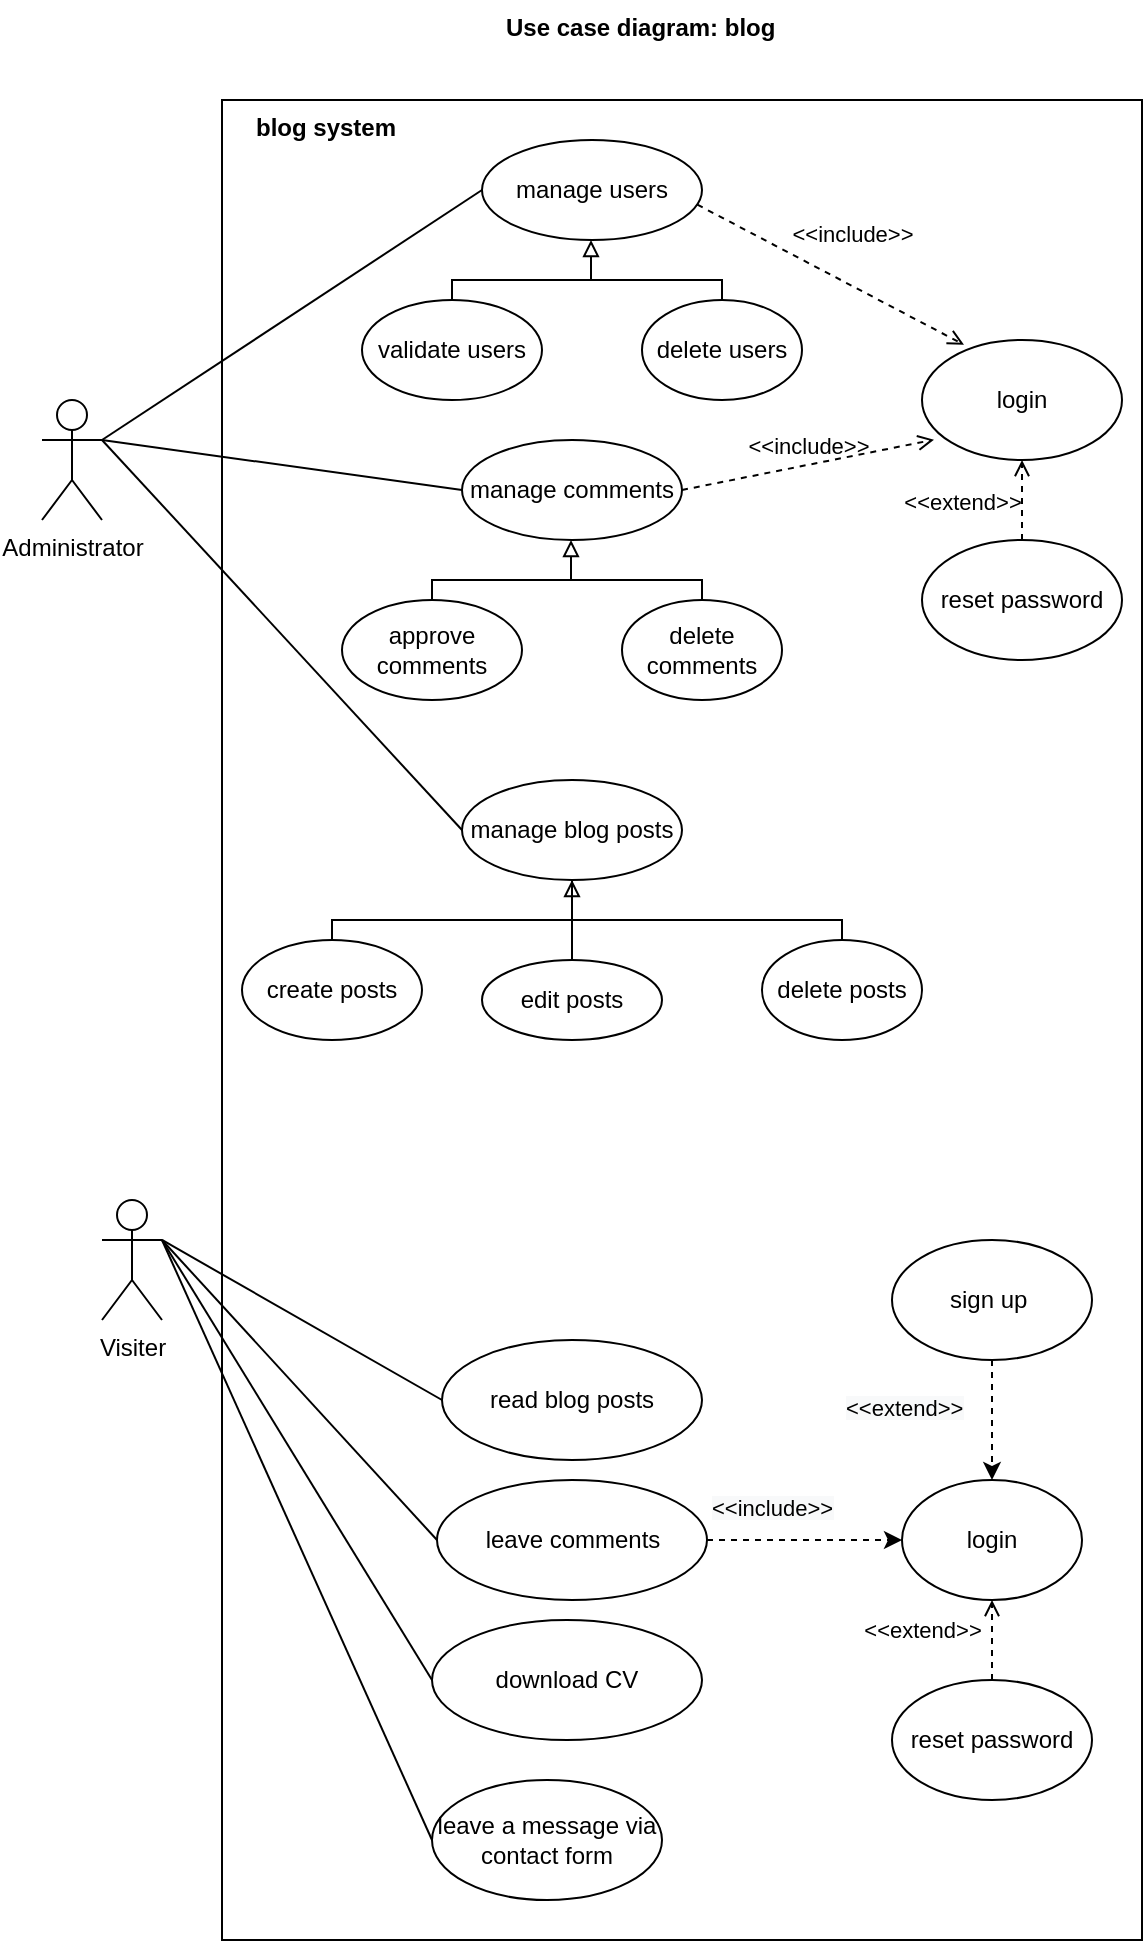 <mxfile>
    <diagram id="zKjN0YVDRVZQ_WuboTMo" name="use case">
        <mxGraphModel dx="592" dy="2695" grid="1" gridSize="10" guides="1" tooltips="1" connect="1" arrows="1" fold="1" page="1" pageScale="1" pageWidth="827" pageHeight="1169" math="0" shadow="0">
            <root>
                <mxCell id="0"/>
                <mxCell id="1" parent="0"/>
                <mxCell id="51" value="" style="rounded=0;whiteSpace=wrap;html=1;" parent="1" vertex="1">
                    <mxGeometry x="120" y="-2270" width="460" height="920" as="geometry"/>
                </mxCell>
                <mxCell id="14" value="Administrator" style="shape=umlActor;verticalLabelPosition=bottom;verticalAlign=top;html=1;outlineConnect=0;" parent="1" vertex="1">
                    <mxGeometry x="30" y="-2120" width="30" height="60" as="geometry"/>
                </mxCell>
                <mxCell id="15" value="manage users" style="ellipse;whiteSpace=wrap;html=1;" parent="1" vertex="1">
                    <mxGeometry x="250" y="-2250" width="110" height="50" as="geometry"/>
                </mxCell>
                <mxCell id="62" style="edgeStyle=orthogonalEdgeStyle;rounded=0;orthogonalLoop=1;jettySize=auto;html=1;exitX=0.5;exitY=0;exitDx=0;exitDy=0;entryX=0.5;entryY=0;entryDx=0;entryDy=0;endArrow=none;endFill=0;" parent="1" source="16" target="17" edge="1">
                    <mxGeometry relative="1" as="geometry">
                        <Array as="points">
                            <mxPoint x="235" y="-2180"/>
                            <mxPoint x="370" y="-2180"/>
                        </Array>
                    </mxGeometry>
                </mxCell>
                <mxCell id="16" value="validate users" style="ellipse;whiteSpace=wrap;html=1;" parent="1" vertex="1">
                    <mxGeometry x="190" y="-2170" width="90" height="50" as="geometry"/>
                </mxCell>
                <mxCell id="17" value="delete users" style="ellipse;whiteSpace=wrap;html=1;" parent="1" vertex="1">
                    <mxGeometry x="330" y="-2170" width="80" height="50" as="geometry"/>
                </mxCell>
                <mxCell id="20" value="manage comments" style="ellipse;whiteSpace=wrap;html=1;" parent="1" vertex="1">
                    <mxGeometry x="240" y="-2100" width="110" height="50" as="geometry"/>
                </mxCell>
                <mxCell id="63" style="edgeStyle=orthogonalEdgeStyle;rounded=0;orthogonalLoop=1;jettySize=auto;html=1;exitX=0.5;exitY=0;exitDx=0;exitDy=0;entryX=0.5;entryY=0;entryDx=0;entryDy=0;endArrow=none;endFill=0;" parent="1" source="21" target="22" edge="1">
                    <mxGeometry relative="1" as="geometry">
                        <Array as="points">
                            <mxPoint x="225" y="-2030"/>
                            <mxPoint x="360" y="-2030"/>
                        </Array>
                    </mxGeometry>
                </mxCell>
                <mxCell id="21" value="approve comments" style="ellipse;whiteSpace=wrap;html=1;" parent="1" vertex="1">
                    <mxGeometry x="180" y="-2020" width="90" height="50" as="geometry"/>
                </mxCell>
                <mxCell id="22" value="delete comments" style="ellipse;whiteSpace=wrap;html=1;" parent="1" vertex="1">
                    <mxGeometry x="320" y="-2020" width="80" height="50" as="geometry"/>
                </mxCell>
                <mxCell id="25" value="login" style="ellipse;whiteSpace=wrap;html=1;" parent="1" vertex="1">
                    <mxGeometry x="470" y="-2150" width="100" height="60" as="geometry"/>
                </mxCell>
                <mxCell id="26" value="reset password" style="ellipse;whiteSpace=wrap;html=1;" parent="1" vertex="1">
                    <mxGeometry x="470" y="-2050" width="100" height="60" as="geometry"/>
                </mxCell>
                <mxCell id="27" value="&amp;lt;&amp;lt;include&amp;gt;&amp;gt;" style="html=1;verticalAlign=bottom;labelBackgroundColor=none;endArrow=open;endFill=0;dashed=1;exitX=0.979;exitY=0.647;exitDx=0;exitDy=0;exitPerimeter=0;entryX=0.21;entryY=0.039;entryDx=0;entryDy=0;entryPerimeter=0;" parent="1" source="15" target="25" edge="1">
                    <mxGeometry x="0.055" y="15" width="160" relative="1" as="geometry">
                        <mxPoint x="230" y="-2170" as="sourcePoint"/>
                        <mxPoint x="500" y="-2140" as="targetPoint"/>
                        <mxPoint as="offset"/>
                    </mxGeometry>
                </mxCell>
                <mxCell id="29" value="&amp;lt;&amp;lt;include&amp;gt;&amp;gt;" style="html=1;verticalAlign=bottom;labelBackgroundColor=none;endArrow=open;endFill=0;dashed=1;exitX=1;exitY=0.5;exitDx=0;exitDy=0;entryX=0.06;entryY=0.831;entryDx=0;entryDy=0;entryPerimeter=0;" parent="1" source="20" target="25" edge="1">
                    <mxGeometry width="160" relative="1" as="geometry">
                        <mxPoint x="230" y="-2170" as="sourcePoint"/>
                        <mxPoint x="390" y="-2170" as="targetPoint"/>
                    </mxGeometry>
                </mxCell>
                <mxCell id="30" value="&amp;lt;&amp;lt;extend&amp;gt;&amp;gt;" style="html=1;verticalAlign=bottom;labelBackgroundColor=none;endArrow=open;endFill=0;dashed=1;exitX=0.5;exitY=0;exitDx=0;exitDy=0;entryX=0.5;entryY=1;entryDx=0;entryDy=0;" parent="1" source="26" target="25" edge="1">
                    <mxGeometry x="-0.5" y="30" width="160" relative="1" as="geometry">
                        <mxPoint x="230" y="-2170" as="sourcePoint"/>
                        <mxPoint x="390" y="-2170" as="targetPoint"/>
                        <mxPoint as="offset"/>
                    </mxGeometry>
                </mxCell>
                <mxCell id="41" value="" style="edgeStyle=orthogonalEdgeStyle;rounded=0;orthogonalLoop=1;jettySize=auto;html=1;endArrow=none;endFill=0;" parent="1" source="34" target="40" edge="1">
                    <mxGeometry relative="1" as="geometry"/>
                </mxCell>
                <mxCell id="34" value="manage blog posts" style="ellipse;whiteSpace=wrap;html=1;" parent="1" vertex="1">
                    <mxGeometry x="240" y="-1930" width="110" height="50" as="geometry"/>
                </mxCell>
                <mxCell id="64" style="edgeStyle=orthogonalEdgeStyle;rounded=0;orthogonalLoop=1;jettySize=auto;html=1;entryX=0.5;entryY=0;entryDx=0;entryDy=0;endArrow=none;endFill=0;exitX=0.5;exitY=0;exitDx=0;exitDy=0;" parent="1" source="35" target="36" edge="1">
                    <mxGeometry relative="1" as="geometry">
                        <Array as="points">
                            <mxPoint x="175" y="-1860"/>
                            <mxPoint x="430" y="-1860"/>
                        </Array>
                    </mxGeometry>
                </mxCell>
                <mxCell id="35" value="create posts" style="ellipse;whiteSpace=wrap;html=1;" parent="1" vertex="1">
                    <mxGeometry x="130" y="-1850" width="90" height="50" as="geometry"/>
                </mxCell>
                <mxCell id="36" value="delete posts" style="ellipse;whiteSpace=wrap;html=1;" parent="1" vertex="1">
                    <mxGeometry x="390" y="-1850" width="80" height="50" as="geometry"/>
                </mxCell>
                <mxCell id="38" value="" style="endArrow=block;html=1;entryX=0.5;entryY=1;entryDx=0;entryDy=0;endFill=0;" parent="1" target="34" edge="1">
                    <mxGeometry width="50" height="50" relative="1" as="geometry">
                        <mxPoint x="295" y="-1860" as="sourcePoint"/>
                        <mxPoint x="470" y="-1790" as="targetPoint"/>
                    </mxGeometry>
                </mxCell>
                <mxCell id="40" value="edit posts" style="ellipse;whiteSpace=wrap;html=1;" parent="1" vertex="1">
                    <mxGeometry x="250" y="-1840" width="90" height="40" as="geometry"/>
                </mxCell>
                <mxCell id="43" value="Visiter" style="shape=umlActor;verticalLabelPosition=bottom;verticalAlign=top;html=1;outlineConnect=0;" parent="1" vertex="1">
                    <mxGeometry x="60" y="-1720" width="30" height="60" as="geometry"/>
                </mxCell>
                <mxCell id="45" value="read blog posts" style="ellipse;whiteSpace=wrap;html=1;" parent="1" vertex="1">
                    <mxGeometry x="230" y="-1650" width="130" height="60" as="geometry"/>
                </mxCell>
                <mxCell id="46" value="leave comments" style="ellipse;whiteSpace=wrap;html=1;" parent="1" vertex="1">
                    <mxGeometry x="227.5" y="-1580" width="135" height="60" as="geometry"/>
                </mxCell>
                <mxCell id="48" value="download CV" style="ellipse;whiteSpace=wrap;html=1;" parent="1" vertex="1">
                    <mxGeometry x="225" y="-1510" width="135" height="60" as="geometry"/>
                </mxCell>
                <mxCell id="No9gXGaeg8oL5aO1zRQ8-84" style="edgeStyle=orthogonalEdgeStyle;rounded=0;orthogonalLoop=1;jettySize=auto;html=1;entryX=0;entryY=0.5;entryDx=0;entryDy=0;dashed=1;" parent="1" source="46" target="No9gXGaeg8oL5aO1zRQ8-81" edge="1">
                    <mxGeometry relative="1" as="geometry">
                        <Array as="points"/>
                    </mxGeometry>
                </mxCell>
                <mxCell id="49" value="leave a message via contact form" style="ellipse;whiteSpace=wrap;html=1;" parent="1" vertex="1">
                    <mxGeometry x="225" y="-1430" width="115" height="60" as="geometry"/>
                </mxCell>
                <mxCell id="54" value="" style="endArrow=none;html=1;entryX=0;entryY=0.5;entryDx=0;entryDy=0;" parent="1" target="20" edge="1">
                    <mxGeometry width="50" height="50" relative="1" as="geometry">
                        <mxPoint x="60" y="-2100" as="sourcePoint"/>
                        <mxPoint x="130" y="-2150" as="targetPoint"/>
                    </mxGeometry>
                </mxCell>
                <mxCell id="55" value="" style="endArrow=none;html=1;exitX=0;exitY=0.5;exitDx=0;exitDy=0;entryX=1;entryY=0.333;entryDx=0;entryDy=0;entryPerimeter=0;" parent="1" source="34" target="14" edge="1">
                    <mxGeometry width="50" height="50" relative="1" as="geometry">
                        <mxPoint x="80" y="-2080" as="sourcePoint"/>
                        <mxPoint x="90" y="-2150" as="targetPoint"/>
                    </mxGeometry>
                </mxCell>
                <mxCell id="60" value="" style="endArrow=none;html=1;entryX=0;entryY=0.5;entryDx=0;entryDy=0;exitX=1;exitY=0.333;exitDx=0;exitDy=0;exitPerimeter=0;" parent="1" source="43" target="45" edge="1">
                    <mxGeometry width="50" height="50" relative="1" as="geometry">
                        <mxPoint x="170" y="-1570" as="sourcePoint"/>
                        <mxPoint x="220" y="-1620" as="targetPoint"/>
                    </mxGeometry>
                </mxCell>
                <mxCell id="65" value="" style="endArrow=block;html=1;entryX=0.5;entryY=1;entryDx=0;entryDy=0;endFill=0;" parent="1" edge="1">
                    <mxGeometry width="50" height="50" relative="1" as="geometry">
                        <mxPoint x="294.5" y="-2030" as="sourcePoint"/>
                        <mxPoint x="294.5" y="-2050" as="targetPoint"/>
                        <Array as="points">
                            <mxPoint x="294.5" y="-2050"/>
                        </Array>
                    </mxGeometry>
                </mxCell>
                <mxCell id="66" value="" style="endArrow=block;html=1;entryX=0.5;entryY=1;entryDx=0;entryDy=0;endFill=0;" parent="1" edge="1">
                    <mxGeometry width="50" height="50" relative="1" as="geometry">
                        <mxPoint x="304.5" y="-2180" as="sourcePoint"/>
                        <mxPoint x="304.5" y="-2200" as="targetPoint"/>
                        <Array as="points">
                            <mxPoint x="304.5" y="-2200"/>
                        </Array>
                    </mxGeometry>
                </mxCell>
                <mxCell id="68" value="" style="endArrow=none;html=1;entryX=0;entryY=0.5;entryDx=0;entryDy=0;" parent="1" target="46" edge="1">
                    <mxGeometry width="50" height="50" relative="1" as="geometry">
                        <mxPoint x="90" y="-1700" as="sourcePoint"/>
                        <mxPoint x="220" y="-1610" as="targetPoint"/>
                    </mxGeometry>
                </mxCell>
                <mxCell id="69" value="" style="endArrow=none;html=1;entryX=0;entryY=0.5;entryDx=0;entryDy=0;" parent="1" target="48" edge="1">
                    <mxGeometry width="50" height="50" relative="1" as="geometry">
                        <mxPoint x="90" y="-1700" as="sourcePoint"/>
                        <mxPoint x="220" y="-1610" as="targetPoint"/>
                    </mxGeometry>
                </mxCell>
                <mxCell id="70" value="" style="endArrow=none;html=1;entryX=0;entryY=0.5;entryDx=0;entryDy=0;" parent="1" target="49" edge="1">
                    <mxGeometry width="50" height="50" relative="1" as="geometry">
                        <mxPoint x="90" y="-1700" as="sourcePoint"/>
                        <mxPoint x="220" y="-1500" as="targetPoint"/>
                    </mxGeometry>
                </mxCell>
                <mxCell id="71" value="Use case diagram: blog" style="text;whiteSpace=wrap;html=1;fontStyle=1" parent="1" vertex="1">
                    <mxGeometry x="260" y="-2320" width="150" height="30" as="geometry"/>
                </mxCell>
                <mxCell id="72" value="blog system" style="text;whiteSpace=wrap;html=1;fontStyle=1" parent="1" vertex="1">
                    <mxGeometry x="135" y="-2270" width="90" height="30" as="geometry"/>
                </mxCell>
                <mxCell id="No9gXGaeg8oL5aO1zRQ8-72" value="" style="endArrow=none;html=1;entryX=0;entryY=0.5;entryDx=0;entryDy=0;" parent="1" target="15" edge="1">
                    <mxGeometry width="50" height="50" relative="1" as="geometry">
                        <mxPoint x="60" y="-2100" as="sourcePoint"/>
                        <mxPoint x="250" y="-2065" as="targetPoint"/>
                    </mxGeometry>
                </mxCell>
                <mxCell id="No9gXGaeg8oL5aO1zRQ8-81" value="login" style="ellipse;whiteSpace=wrap;html=1;" parent="1" vertex="1">
                    <mxGeometry x="460" y="-1580" width="90" height="60" as="geometry"/>
                </mxCell>
                <mxCell id="No9gXGaeg8oL5aO1zRQ8-82" value="reset password" style="ellipse;whiteSpace=wrap;html=1;" parent="1" vertex="1">
                    <mxGeometry x="455" y="-1480" width="100" height="60" as="geometry"/>
                </mxCell>
                <mxCell id="No9gXGaeg8oL5aO1zRQ8-83" value="&amp;lt;&amp;lt;extend&amp;gt;&amp;gt;" style="html=1;verticalAlign=bottom;labelBackgroundColor=none;endArrow=open;endFill=0;dashed=1;exitX=0.5;exitY=0;exitDx=0;exitDy=0;" parent="1" source="No9gXGaeg8oL5aO1zRQ8-82" target="No9gXGaeg8oL5aO1zRQ8-81" edge="1">
                    <mxGeometry x="-0.2" y="35" width="160" relative="1" as="geometry">
                        <mxPoint x="210" y="-1610" as="sourcePoint"/>
                        <mxPoint x="370" y="-1610" as="targetPoint"/>
                        <mxPoint as="offset"/>
                    </mxGeometry>
                </mxCell>
                <mxCell id="No9gXGaeg8oL5aO1zRQ8-86" value="&lt;span style=&quot;color: rgb(0 , 0 , 0) ; font-family: &amp;#34;helvetica&amp;#34; ; font-size: 11px ; font-style: normal ; font-weight: 400 ; letter-spacing: normal ; text-align: center ; text-indent: 0px ; text-transform: none ; word-spacing: 0px ; background-color: rgb(248 , 249 , 250) ; display: inline ; float: none&quot;&gt;&amp;lt;&amp;lt;include&amp;gt;&amp;gt;&lt;/span&gt;" style="text;whiteSpace=wrap;html=1;" parent="1" vertex="1">
                    <mxGeometry x="362.5" y="-1580" width="80" height="30" as="geometry"/>
                </mxCell>
                <mxCell id="No9gXGaeg8oL5aO1zRQ8-88" style="edgeStyle=orthogonalEdgeStyle;rounded=0;orthogonalLoop=1;jettySize=auto;html=1;entryX=0.5;entryY=0;entryDx=0;entryDy=0;dashed=1;" parent="1" source="No9gXGaeg8oL5aO1zRQ8-87" target="No9gXGaeg8oL5aO1zRQ8-81" edge="1">
                    <mxGeometry relative="1" as="geometry"/>
                </mxCell>
                <mxCell id="No9gXGaeg8oL5aO1zRQ8-87" value="sign up&amp;nbsp;" style="ellipse;whiteSpace=wrap;html=1;" parent="1" vertex="1">
                    <mxGeometry x="455" y="-1700" width="100" height="60" as="geometry"/>
                </mxCell>
                <mxCell id="No9gXGaeg8oL5aO1zRQ8-89" value="&lt;span style=&quot;color: rgb(0, 0, 0); font-family: helvetica; font-size: 11px; font-style: normal; font-weight: 400; letter-spacing: normal; text-align: center; text-indent: 0px; text-transform: none; word-spacing: 0px; background-color: rgb(248, 249, 250); display: inline; float: none;&quot;&gt;&amp;lt;&amp;lt;extend&amp;gt;&amp;gt;&lt;/span&gt;" style="text;whiteSpace=wrap;html=1;" parent="1" vertex="1">
                    <mxGeometry x="430" y="-1630" width="80" height="30" as="geometry"/>
                </mxCell>
            </root>
        </mxGraphModel>
    </diagram>
    <diagram id="6nqb3Sw_HK7QkpcgX9lW" name="sequence diagram:sign up for an account">
        <mxGraphModel dx="832" dy="357" grid="1" gridSize="10" guides="1" tooltips="1" connect="1" arrows="1" fold="1" page="1" pageScale="1" pageWidth="827" pageHeight="1169" math="0" shadow="0">
            <root>
                <mxCell id="kn6e1ieZTBljwvRIqxvh-0"/>
                <mxCell id="kn6e1ieZTBljwvRIqxvh-1" parent="kn6e1ieZTBljwvRIqxvh-0"/>
                <mxCell id="kn6e1ieZTBljwvRIqxvh-2" value="User" style="shape=umlActor;verticalLabelPosition=bottom;verticalAlign=top;html=1;outlineConnect=0;" parent="kn6e1ieZTBljwvRIqxvh-1" vertex="1">
                    <mxGeometry x="70" y="80" width="30" height="60" as="geometry"/>
                </mxCell>
                <mxCell id="kn6e1ieZTBljwvRIqxvh-3" value="system" style="shape=umlLifeline;perimeter=lifelinePerimeter;whiteSpace=wrap;html=1;container=1;collapsible=0;recursiveResize=0;outlineConnect=0;" parent="kn6e1ieZTBljwvRIqxvh-1" vertex="1">
                    <mxGeometry x="290" y="120" width="100" height="520" as="geometry"/>
                </mxCell>
                <mxCell id="kn6e1ieZTBljwvRIqxvh-5" value="database" style="shape=umlLifeline;perimeter=lifelinePerimeter;whiteSpace=wrap;html=1;container=1;collapsible=0;recursiveResize=0;outlineConnect=0;" parent="kn6e1ieZTBljwvRIqxvh-1" vertex="1">
                    <mxGeometry x="550" y="120" width="100" height="520" as="geometry"/>
                </mxCell>
                <mxCell id="kn6e1ieZTBljwvRIqxvh-6" value="" style="endArrow=none;dashed=1;html=1;strokeWidth=1;" parent="kn6e1ieZTBljwvRIqxvh-1" edge="1">
                    <mxGeometry width="50" height="50" relative="1" as="geometry">
                        <mxPoint x="80" y="675" as="sourcePoint"/>
                        <mxPoint x="80" y="160" as="targetPoint"/>
                    </mxGeometry>
                </mxCell>
                <mxCell id="kn6e1ieZTBljwvRIqxvh-7" value="" style="html=1;verticalAlign=bottom;labelBackgroundColor=none;endArrow=block;endFill=1;strokeWidth=1;" parent="kn6e1ieZTBljwvRIqxvh-1" target="kn6e1ieZTBljwvRIqxvh-3" edge="1">
                    <mxGeometry width="160" relative="1" as="geometry">
                        <mxPoint x="80" y="200" as="sourcePoint"/>
                        <mxPoint x="400" y="260" as="targetPoint"/>
                    </mxGeometry>
                </mxCell>
                <mxCell id="kn6e1ieZTBljwvRIqxvh-10" value="click on sign up button&amp;nbsp;" style="text;html=1;align=center;verticalAlign=middle;resizable=0;points=[];autosize=1;strokeColor=none;" parent="kn6e1ieZTBljwvRIqxvh-1" vertex="1">
                    <mxGeometry x="120" y="180" width="140" height="20" as="geometry"/>
                </mxCell>
                <mxCell id="kn6e1ieZTBljwvRIqxvh-11" value="" style="html=1;verticalAlign=bottom;labelBackgroundColor=none;endArrow=block;endFill=1;dashed=1;strokeWidth=1;" parent="kn6e1ieZTBljwvRIqxvh-1" source="kn6e1ieZTBljwvRIqxvh-3" edge="1">
                    <mxGeometry width="160" relative="1" as="geometry">
                        <mxPoint x="120" y="260" as="sourcePoint"/>
                        <mxPoint x="80" y="230" as="targetPoint"/>
                    </mxGeometry>
                </mxCell>
                <mxCell id="kn6e1ieZTBljwvRIqxvh-12" value="display sign up page" style="text;html=1;align=center;verticalAlign=middle;resizable=0;points=[];autosize=1;strokeColor=none;" parent="kn6e1ieZTBljwvRIqxvh-1" vertex="1">
                    <mxGeometry x="130" y="210" width="120" height="20" as="geometry"/>
                </mxCell>
                <mxCell id="kn6e1ieZTBljwvRIqxvh-13" value="" style="html=1;verticalAlign=bottom;labelBackgroundColor=none;endArrow=block;endFill=1;strokeWidth=1;" parent="kn6e1ieZTBljwvRIqxvh-1" target="kn6e1ieZTBljwvRIqxvh-3" edge="1">
                    <mxGeometry width="160" relative="1" as="geometry">
                        <mxPoint x="80" y="260" as="sourcePoint"/>
                        <mxPoint x="339.5" y="260" as="targetPoint"/>
                    </mxGeometry>
                </mxCell>
                <mxCell id="kn6e1ieZTBljwvRIqxvh-14" value="submit filled out form" style="text;html=1;align=center;verticalAlign=middle;resizable=0;points=[];autosize=1;strokeColor=none;" parent="kn6e1ieZTBljwvRIqxvh-1" vertex="1">
                    <mxGeometry x="120" y="240" width="130" height="20" as="geometry"/>
                </mxCell>
                <mxCell id="kn6e1ieZTBljwvRIqxvh-19" value="verify information" style="text;html=1;align=center;verticalAlign=middle;resizable=0;points=[];autosize=1;strokeColor=none;" parent="kn6e1ieZTBljwvRIqxvh-1" vertex="1">
                    <mxGeometry x="370" y="280" width="110" height="20" as="geometry"/>
                </mxCell>
                <mxCell id="kn6e1ieZTBljwvRIqxvh-24" value="" style="html=1;verticalAlign=bottom;labelBackgroundColor=none;endArrow=block;endFill=1;dashed=1;strokeWidth=1;" parent="kn6e1ieZTBljwvRIqxvh-1" edge="1">
                    <mxGeometry width="160" relative="1" as="geometry">
                        <mxPoint x="340" y="400" as="sourcePoint"/>
                        <mxPoint x="80.5" y="400" as="targetPoint"/>
                    </mxGeometry>
                </mxCell>
                <mxCell id="kn6e1ieZTBljwvRIqxvh-26" value="" style="html=1;verticalAlign=bottom;labelBackgroundColor=none;endArrow=block;endFill=1;strokeWidth=1;" parent="kn6e1ieZTBljwvRIqxvh-1" edge="1">
                    <mxGeometry width="160" relative="1" as="geometry">
                        <mxPoint x="340" y="490" as="sourcePoint"/>
                        <mxPoint x="599.5" y="490" as="targetPoint"/>
                    </mxGeometry>
                </mxCell>
                <mxCell id="kn6e1ieZTBljwvRIqxvh-31" value="" style="html=1;verticalAlign=bottom;labelBackgroundColor=none;endArrow=block;endFill=1;strokeWidth=1;" parent="kn6e1ieZTBljwvRIqxvh-1" source="kn6e1ieZTBljwvRIqxvh-3" target="kn6e1ieZTBljwvRIqxvh-3" edge="1">
                    <mxGeometry width="160" relative="1" as="geometry">
                        <mxPoint x="339.5" y="370" as="sourcePoint"/>
                        <mxPoint x="339.5" y="390" as="targetPoint"/>
                        <Array as="points">
                            <mxPoint x="370" y="280"/>
                            <mxPoint x="370" y="310"/>
                        </Array>
                    </mxGeometry>
                </mxCell>
                <mxCell id="kn6e1ieZTBljwvRIqxvh-33" value="" style="html=1;verticalAlign=bottom;labelBackgroundColor=none;endArrow=block;endFill=1;dashed=1;strokeWidth=1;" parent="kn6e1ieZTBljwvRIqxvh-1" edge="1">
                    <mxGeometry width="160" relative="1" as="geometry">
                        <mxPoint x="599.5" y="520" as="sourcePoint"/>
                        <mxPoint x="340" y="520" as="targetPoint"/>
                    </mxGeometry>
                </mxCell>
                <mxCell id="kn6e1ieZTBljwvRIqxvh-36" value="" style="html=1;verticalAlign=bottom;labelBackgroundColor=none;endArrow=block;endFill=1;dashed=1;strokeWidth=1;" parent="kn6e1ieZTBljwvRIqxvh-1" edge="1">
                    <mxGeometry width="160" relative="1" as="geometry">
                        <mxPoint x="339.5" y="540" as="sourcePoint"/>
                        <mxPoint x="80" y="540" as="targetPoint"/>
                    </mxGeometry>
                </mxCell>
                <mxCell id="kn6e1ieZTBljwvRIqxvh-56" value="Sequence diagram: Sign up for an account" style="text;whiteSpace=wrap;html=1;fontStyle=1" parent="kn6e1ieZTBljwvRIqxvh-1" vertex="1">
                    <mxGeometry x="90" y="10" width="250" height="30" as="geometry"/>
                </mxCell>
                <mxCell id="dogtwtPql7pncU6Eizcw-0" value="" style="rounded=0;whiteSpace=wrap;html=1;labelBackgroundColor=#ffffff;" parent="kn6e1ieZTBljwvRIqxvh-1" vertex="1">
                    <mxGeometry x="340" y="190" width="5" height="390" as="geometry"/>
                </mxCell>
                <mxCell id="kn6e1ieZTBljwvRIqxvh-20" value="alt" style="shape=umlFrame;tabWidth=110;tabHeight=30;tabPosition=left;html=1;boundedLbl=1;labelInHeader=1;width=60;height=30;" parent="kn6e1ieZTBljwvRIqxvh-1" vertex="1">
                    <mxGeometry x="70" y="320" width="710" height="240" as="geometry"/>
                </mxCell>
                <mxCell id="kn6e1ieZTBljwvRIqxvh-21" value="[If the info does not meet the requirements: correct format, no duplicated usernames/email address, age is above 18]" style="text;labelBackgroundColor=#ffffff;" parent="kn6e1ieZTBljwvRIqxvh-20" vertex="1">
                    <mxGeometry width="100" height="20" relative="1" as="geometry">
                        <mxPoint x="70" y="10" as="offset"/>
                    </mxGeometry>
                </mxCell>
                <mxCell id="kn6e1ieZTBljwvRIqxvh-22" value="[If the information meets the requirements]" style="line;strokeWidth=1;dashed=1;labelPosition=center;verticalLabelPosition=bottom;align=left;verticalAlign=top;spacingLeft=20;spacingTop=15;" parent="kn6e1ieZTBljwvRIqxvh-20" vertex="1">
                    <mxGeometry y="120.0" width="710" height="9.6" as="geometry"/>
                </mxCell>
                <mxCell id="kn6e1ieZTBljwvRIqxvh-25" value="send an error message" style="text;html=1;align=center;verticalAlign=middle;resizable=0;points=[];autosize=1;strokeColor=none;" parent="kn6e1ieZTBljwvRIqxvh-20" vertex="1">
                    <mxGeometry x="43.692" y="62.455" width="140" height="20" as="geometry"/>
                </mxCell>
                <mxCell id="kn6e1ieZTBljwvRIqxvh-32" value="save data" style="text;html=1;align=center;verticalAlign=middle;resizable=0;points=[];autosize=1;strokeColor=none;" parent="kn6e1ieZTBljwvRIqxvh-20" vertex="1">
                    <mxGeometry x="327.692" y="150.727" width="70" height="20" as="geometry"/>
                </mxCell>
                <mxCell id="kn6e1ieZTBljwvRIqxvh-34" value="return data" style="text;html=1;align=center;verticalAlign=middle;resizable=0;points=[];autosize=1;strokeColor=none;" parent="kn6e1ieZTBljwvRIqxvh-20" vertex="1">
                    <mxGeometry x="327.692" y="179.997" width="70" height="20" as="geometry"/>
                </mxCell>
                <mxCell id="kn6e1ieZTBljwvRIqxvh-55" value="show success message" style="text;html=1;align=center;verticalAlign=middle;resizable=0;points=[];autosize=1;strokeColor=none;" parent="kn6e1ieZTBljwvRIqxvh-20" vertex="1">
                    <mxGeometry x="10.923" y="199.997" width="140" height="20" as="geometry"/>
                </mxCell>
                <mxCell id="dogtwtPql7pncU6Eizcw-1" value="" style="rounded=0;whiteSpace=wrap;html=1;labelBackgroundColor=#ffffff;" parent="kn6e1ieZTBljwvRIqxvh-1" vertex="1">
                    <mxGeometry x="598" y="470" width="5" height="60" as="geometry"/>
                </mxCell>
            </root>
        </mxGraphModel>
    </diagram>
    <diagram id="b7PieyUfxi4IKYwZ3F0I" name="sequence diagram: login ">
        <mxGraphModel dx="832" dy="357" grid="1" gridSize="10" guides="1" tooltips="1" connect="1" arrows="1" fold="1" page="1" pageScale="1" pageWidth="827" pageHeight="1169" math="0" shadow="0">
            <root>
                <mxCell id="ZFWa3hAxqIq1_LuUujdI-0"/>
                <mxCell id="ZFWa3hAxqIq1_LuUujdI-1" parent="ZFWa3hAxqIq1_LuUujdI-0"/>
                <mxCell id="ZFWa3hAxqIq1_LuUujdI-2" value="User" style="shape=umlActor;verticalLabelPosition=bottom;verticalAlign=top;html=1;labelBackgroundColor=#ffffff;" parent="ZFWa3hAxqIq1_LuUujdI-1" vertex="1">
                    <mxGeometry x="110" y="100" width="30" height="60" as="geometry"/>
                </mxCell>
                <mxCell id="ZFWa3hAxqIq1_LuUujdI-4" value="System" style="shape=umlLifeline;perimeter=lifelinePerimeter;whiteSpace=wrap;html=1;container=1;collapsible=0;recursiveResize=0;outlineConnect=0;labelBackgroundColor=#ffffff;" parent="ZFWa3hAxqIq1_LuUujdI-1" vertex="1">
                    <mxGeometry x="340" y="120" width="100" height="490" as="geometry"/>
                </mxCell>
                <mxCell id="ZFWa3hAxqIq1_LuUujdI-6" value="Database" style="shape=umlLifeline;perimeter=lifelinePerimeter;whiteSpace=wrap;html=1;container=1;collapsible=0;recursiveResize=0;outlineConnect=0;labelBackgroundColor=#ffffff;" parent="ZFWa3hAxqIq1_LuUujdI-1" vertex="1">
                    <mxGeometry x="600" y="120" width="100" height="500" as="geometry"/>
                </mxCell>
                <mxCell id="ZFWa3hAxqIq1_LuUujdI-7" value="" style="endArrow=none;dashed=1;html=1;strokeWidth=1;" parent="ZFWa3hAxqIq1_LuUujdI-1" edge="1">
                    <mxGeometry width="50" height="50" relative="1" as="geometry">
                        <mxPoint x="120" y="630" as="sourcePoint"/>
                        <mxPoint x="125" y="190" as="targetPoint"/>
                    </mxGeometry>
                </mxCell>
                <mxCell id="ZFWa3hAxqIq1_LuUujdI-10" value="" style="html=1;verticalAlign=bottom;labelBackgroundColor=none;endArrow=block;endFill=1;strokeWidth=1;" parent="ZFWa3hAxqIq1_LuUujdI-1" edge="1">
                    <mxGeometry width="160" relative="1" as="geometry">
                        <mxPoint x="130" y="210" as="sourcePoint"/>
                        <mxPoint x="389.5" y="210" as="targetPoint"/>
                    </mxGeometry>
                </mxCell>
                <mxCell id="ZFWa3hAxqIq1_LuUujdI-11" value="Click on login button" style="text;html=1;align=center;verticalAlign=middle;resizable=0;points=[];autosize=1;strokeColor=none;" parent="ZFWa3hAxqIq1_LuUujdI-1" vertex="1">
                    <mxGeometry x="140" y="190" width="120" height="20" as="geometry"/>
                </mxCell>
                <mxCell id="ZFWa3hAxqIq1_LuUujdI-12" value="" style="html=1;verticalAlign=bottom;labelBackgroundColor=none;endArrow=block;endFill=1;dashed=1;strokeWidth=1;" parent="ZFWa3hAxqIq1_LuUujdI-1" source="ZFWa3hAxqIq1_LuUujdI-4" edge="1">
                    <mxGeometry width="160" relative="1" as="geometry">
                        <mxPoint x="180" y="200" as="sourcePoint"/>
                        <mxPoint x="120" y="250" as="targetPoint"/>
                        <Array as="points">
                            <mxPoint x="360" y="250"/>
                        </Array>
                    </mxGeometry>
                </mxCell>
                <mxCell id="ZFWa3hAxqIq1_LuUujdI-13" value="display login page" style="text;html=1;align=center;verticalAlign=middle;resizable=0;points=[];autosize=1;strokeColor=none;" parent="ZFWa3hAxqIq1_LuUujdI-1" vertex="1">
                    <mxGeometry x="145" y="230" width="110" height="20" as="geometry"/>
                </mxCell>
                <mxCell id="ZFWa3hAxqIq1_LuUujdI-18" value="" style="html=1;verticalAlign=bottom;labelBackgroundColor=none;endArrow=block;endFill=1;strokeWidth=1;" parent="ZFWa3hAxqIq1_LuUujdI-1" edge="1">
                    <mxGeometry width="160" relative="1" as="geometry">
                        <mxPoint x="130" y="290" as="sourcePoint"/>
                        <mxPoint x="389.5" y="290" as="targetPoint"/>
                    </mxGeometry>
                </mxCell>
                <mxCell id="ZFWa3hAxqIq1_LuUujdI-19" value="&lt;span style=&quot;color: rgb(0 , 0 , 0) ; font-family: &amp;#34;helvetica&amp;#34; ; font-size: 12px ; font-style: normal ; font-weight: 400 ; letter-spacing: normal ; text-align: center ; text-indent: 0px ; text-transform: none ; word-spacing: 0px ; background-color: rgb(248 , 249 , 250) ; display: inline ; float: none&quot;&gt;submit login details&lt;/span&gt;" style="text;whiteSpace=wrap;html=1;" parent="ZFWa3hAxqIq1_LuUujdI-1" vertex="1">
                    <mxGeometry x="145" y="268" width="130" height="30" as="geometry"/>
                </mxCell>
                <mxCell id="ZFWa3hAxqIq1_LuUujdI-22" value="alt" style="shape=umlFrame;tabWidth=110;tabHeight=30;tabPosition=left;html=1;boundedLbl=1;labelInHeader=1;width=50;height=30;labelBackgroundColor=#ffffff;" parent="ZFWa3hAxqIq1_LuUujdI-1" vertex="1">
                    <mxGeometry x="100" y="350" width="610" height="250" as="geometry"/>
                </mxCell>
                <mxCell id="ZFWa3hAxqIq1_LuUujdI-23" value="[If username/password is empty/is not correct]" style="text" parent="ZFWa3hAxqIq1_LuUujdI-22" vertex="1">
                    <mxGeometry width="100" height="20" relative="1" as="geometry">
                        <mxPoint x="20" y="40" as="offset"/>
                    </mxGeometry>
                </mxCell>
                <mxCell id="ZFWa3hAxqIq1_LuUujdI-24" value="[If username and password are correct]" style="line;strokeWidth=1;dashed=1;labelPosition=center;verticalLabelPosition=bottom;align=left;verticalAlign=top;spacingLeft=20;spacingTop=15;" parent="ZFWa3hAxqIq1_LuUujdI-22" vertex="1">
                    <mxGeometry y="125" width="610.0" height="10" as="geometry"/>
                </mxCell>
                <mxCell id="ZFWa3hAxqIq1_LuUujdI-26" value="reject login request" style="text;html=1;align=center;verticalAlign=middle;resizable=0;points=[];autosize=1;strokeColor=none;" parent="ZFWa3hAxqIq1_LuUujdI-22" vertex="1">
                    <mxGeometry x="290" y="50" width="120" height="20" as="geometry"/>
                </mxCell>
                <mxCell id="ZFWa3hAxqIq1_LuUujdI-29" value="" style="html=1;verticalAlign=bottom;labelBackgroundColor=none;endArrow=block;endFill=1;dashed=1;strokeWidth=1;" parent="ZFWa3hAxqIq1_LuUujdI-22" edge="1">
                    <mxGeometry width="160" relative="1" as="geometry">
                        <mxPoint x="550" y="70" as="sourcePoint"/>
                        <mxPoint x="290" y="70" as="targetPoint"/>
                        <Array as="points">
                            <mxPoint x="530" y="70"/>
                        </Array>
                    </mxGeometry>
                </mxCell>
                <mxCell id="ZFWa3hAxqIq1_LuUujdI-30" value="send an error message" style="text;html=1;align=center;verticalAlign=middle;resizable=0;points=[];autosize=1;strokeColor=none;" parent="ZFWa3hAxqIq1_LuUujdI-22" vertex="1">
                    <mxGeometry x="20" y="80" width="140" height="20" as="geometry"/>
                </mxCell>
                <mxCell id="ZFWa3hAxqIq1_LuUujdI-32" value="accept login request" style="text;html=1;align=center;verticalAlign=middle;resizable=0;points=[];autosize=1;strokeColor=none;" parent="ZFWa3hAxqIq1_LuUujdI-22" vertex="1">
                    <mxGeometry x="290" y="180" width="120" height="20" as="geometry"/>
                </mxCell>
                <mxCell id="ZFWa3hAxqIq1_LuUujdI-34" value="redirect to homepage" style="text;html=1;align=center;verticalAlign=middle;resizable=0;points=[];autosize=1;strokeColor=none;" parent="ZFWa3hAxqIq1_LuUujdI-22" vertex="1">
                    <mxGeometry x="25" y="210" width="130" height="20" as="geometry"/>
                </mxCell>
                <mxCell id="ZFWa3hAxqIq1_LuUujdI-25" value="" style="html=1;verticalAlign=bottom;labelBackgroundColor=none;endArrow=block;endFill=1;dashed=1;strokeWidth=1;" parent="ZFWa3hAxqIq1_LuUujdI-1" edge="1">
                    <mxGeometry width="160" relative="1" as="geometry">
                        <mxPoint x="389.5" y="450" as="sourcePoint"/>
                        <mxPoint x="120" y="450" as="targetPoint"/>
                        <Array as="points">
                            <mxPoint x="360" y="450"/>
                        </Array>
                    </mxGeometry>
                </mxCell>
                <mxCell id="ZFWa3hAxqIq1_LuUujdI-27" value="" style="html=1;verticalAlign=bottom;labelBackgroundColor=none;endArrow=block;endFill=1;strokeWidth=1;" parent="ZFWa3hAxqIq1_LuUujdI-1" edge="1">
                    <mxGeometry width="160" relative="1" as="geometry">
                        <mxPoint x="390" y="330" as="sourcePoint"/>
                        <mxPoint x="649.5" y="330" as="targetPoint"/>
                    </mxGeometry>
                </mxCell>
                <mxCell id="ZFWa3hAxqIq1_LuUujdI-28" value="search data" style="text;html=1;align=center;verticalAlign=middle;resizable=0;points=[];autosize=1;strokeColor=none;" parent="ZFWa3hAxqIq1_LuUujdI-1" vertex="1">
                    <mxGeometry x="400" y="310" width="80" height="20" as="geometry"/>
                </mxCell>
                <mxCell id="ZFWa3hAxqIq1_LuUujdI-31" value="" style="html=1;verticalAlign=bottom;labelBackgroundColor=none;endArrow=block;endFill=1;dashed=1;strokeWidth=1;" parent="ZFWa3hAxqIq1_LuUujdI-1" edge="1">
                    <mxGeometry width="160" relative="1" as="geometry">
                        <mxPoint x="650" y="550" as="sourcePoint"/>
                        <mxPoint x="390" y="550" as="targetPoint"/>
                        <Array as="points">
                            <mxPoint x="630" y="550"/>
                        </Array>
                    </mxGeometry>
                </mxCell>
                <mxCell id="ZFWa3hAxqIq1_LuUujdI-33" value="" style="html=1;verticalAlign=bottom;labelBackgroundColor=none;endArrow=block;endFill=1;dashed=1;strokeWidth=1;" parent="ZFWa3hAxqIq1_LuUujdI-1" edge="1">
                    <mxGeometry width="160" relative="1" as="geometry">
                        <mxPoint x="389.5" y="580" as="sourcePoint"/>
                        <mxPoint x="120" y="580" as="targetPoint"/>
                        <Array as="points">
                            <mxPoint x="360" y="580"/>
                        </Array>
                    </mxGeometry>
                </mxCell>
                <mxCell id="OTHgitzxaU4bWfU-Ut1H-0" value="" style="rounded=0;whiteSpace=wrap;html=1;labelBackgroundColor=#ffffff;" parent="ZFWa3hAxqIq1_LuUujdI-1" vertex="1">
                    <mxGeometry x="389" y="200" width="5" height="390" as="geometry"/>
                </mxCell>
                <mxCell id="OTHgitzxaU4bWfU-Ut1H-2" value="" style="rounded=0;whiteSpace=wrap;html=1;labelBackgroundColor=#ffffff;" parent="ZFWa3hAxqIq1_LuUujdI-1" vertex="1">
                    <mxGeometry x="650" y="320" width="5" height="240" as="geometry"/>
                </mxCell>
                <mxCell id="thWIMeaPTty77VuY-Efb-1" value="&lt;b&gt;sequence diagram: login&lt;/b&gt;" style="text;html=1;align=center;verticalAlign=middle;resizable=0;points=[];autosize=1;strokeColor=none;" parent="ZFWa3hAxqIq1_LuUujdI-1" vertex="1">
                    <mxGeometry x="50" y="40" width="160" height="20" as="geometry"/>
                </mxCell>
            </root>
        </mxGraphModel>
    </diagram>
    <diagram id="MfufB7JO0Rw8EC7CHTJB" name="sequence diagram: reset password">
        <mxGraphModel dx="832" dy="357" grid="1" gridSize="10" guides="1" tooltips="1" connect="1" arrows="1" fold="1" page="1" pageScale="1" pageWidth="827" pageHeight="1169" math="0" shadow="0">
            <root>
                <mxCell id="crXMJMnj2lOMebfyX-tA-0"/>
                <mxCell id="crXMJMnj2lOMebfyX-tA-1" parent="crXMJMnj2lOMebfyX-tA-0"/>
                <mxCell id="crXMJMnj2lOMebfyX-tA-2" value="User" style="shape=umlActor;verticalLabelPosition=bottom;verticalAlign=top;html=1;outlineConnect=0;labelBackgroundColor=#ffffff;" parent="crXMJMnj2lOMebfyX-tA-1" vertex="1">
                    <mxGeometry x="140" y="120" width="30" height="60" as="geometry"/>
                </mxCell>
                <mxCell id="mZV6NPHmenUQVZHJTbyJ-3" value="System" style="shape=umlLifeline;perimeter=lifelinePerimeter;whiteSpace=wrap;html=1;container=1;collapsible=0;recursiveResize=0;outlineConnect=0;labelBackgroundColor=#ffffff;" parent="crXMJMnj2lOMebfyX-tA-1" vertex="1">
                    <mxGeometry x="364" y="160" width="100" height="660" as="geometry"/>
                </mxCell>
                <mxCell id="mZV6NPHmenUQVZHJTbyJ-5" value="Database" style="shape=umlLifeline;perimeter=lifelinePerimeter;whiteSpace=wrap;html=1;container=1;collapsible=0;recursiveResize=0;outlineConnect=0;labelBackgroundColor=#ffffff;" parent="crXMJMnj2lOMebfyX-tA-1" vertex="1">
                    <mxGeometry x="620" y="160" width="100" height="660" as="geometry"/>
                </mxCell>
                <mxCell id="lDs5bVVqsiz2DxUqZ55h-0" value="User" style="shape=umlActor;verticalLabelPosition=bottom;verticalAlign=top;html=1;outlineConnect=0;labelBackgroundColor=#ffffff;" parent="mZV6NPHmenUQVZHJTbyJ-5" vertex="1">
                    <mxGeometry x="-480" y="-40" width="30" height="60" as="geometry"/>
                </mxCell>
                <mxCell id="lDs5bVVqsiz2DxUqZ55h-1" value="System" style="shape=umlLifeline;perimeter=lifelinePerimeter;whiteSpace=wrap;html=1;container=1;collapsible=0;recursiveResize=0;outlineConnect=0;labelBackgroundColor=#ffffff;" parent="mZV6NPHmenUQVZHJTbyJ-5" vertex="1">
                    <mxGeometry x="-256" width="100" height="660" as="geometry"/>
                </mxCell>
                <mxCell id="mZV6NPHmenUQVZHJTbyJ-6" value="" style="endArrow=none;dashed=1;html=1;strokeWidth=1;startArrow=none;" parent="crXMJMnj2lOMebfyX-tA-1" edge="1">
                    <mxGeometry width="50" height="50" relative="1" as="geometry">
                        <mxPoint x="160" y="856.667" as="sourcePoint"/>
                        <mxPoint x="160" y="200" as="targetPoint"/>
                    </mxGeometry>
                </mxCell>
                <mxCell id="XjZrfiyLX6TH8FmIKiDv-0" value="" style="html=1;verticalAlign=bottom;labelBackgroundColor=none;endArrow=block;endFill=1;strokeWidth=1;" parent="crXMJMnj2lOMebfyX-tA-1" target="mZV6NPHmenUQVZHJTbyJ-3" edge="1">
                    <mxGeometry width="160" relative="1" as="geometry">
                        <mxPoint x="160" y="240" as="sourcePoint"/>
                        <mxPoint x="400" y="240" as="targetPoint"/>
                    </mxGeometry>
                </mxCell>
                <mxCell id="XjZrfiyLX6TH8FmIKiDv-1" value="click on password reset button&amp;nbsp;" style="text;html=1;align=center;verticalAlign=middle;resizable=0;points=[];autosize=1;strokeColor=none;" parent="crXMJMnj2lOMebfyX-tA-1" vertex="1">
                    <mxGeometry x="160" y="220" width="180" height="20" as="geometry"/>
                </mxCell>
                <mxCell id="XjZrfiyLX6TH8FmIKiDv-2" value="" style="html=1;verticalAlign=bottom;labelBackgroundColor=none;endArrow=block;endFill=1;dashed=1;strokeWidth=1;" parent="crXMJMnj2lOMebfyX-tA-1" source="mZV6NPHmenUQVZHJTbyJ-3" edge="1">
                    <mxGeometry width="160" relative="1" as="geometry">
                        <mxPoint x="200" y="210" as="sourcePoint"/>
                        <mxPoint x="160" y="270" as="targetPoint"/>
                        <Array as="points">
                            <mxPoint x="414" y="270"/>
                        </Array>
                    </mxGeometry>
                </mxCell>
                <mxCell id="XjZrfiyLX6TH8FmIKiDv-3" value="display password reset form" style="text;html=1;align=center;verticalAlign=middle;resizable=0;points=[];autosize=1;strokeColor=none;" parent="crXMJMnj2lOMebfyX-tA-1" vertex="1">
                    <mxGeometry x="170" y="250" width="160" height="20" as="geometry"/>
                </mxCell>
                <mxCell id="XjZrfiyLX6TH8FmIKiDv-4" value="" style="html=1;verticalAlign=bottom;labelBackgroundColor=none;endArrow=block;endFill=1;strokeWidth=1;" parent="crXMJMnj2lOMebfyX-tA-1" edge="1">
                    <mxGeometry width="160" relative="1" as="geometry">
                        <mxPoint x="160" y="310" as="sourcePoint"/>
                        <mxPoint x="413.5" y="310" as="targetPoint"/>
                    </mxGeometry>
                </mxCell>
                <mxCell id="XjZrfiyLX6TH8FmIKiDv-5" value="submit filled out form" style="text;html=1;align=center;verticalAlign=middle;resizable=0;points=[];autosize=1;strokeColor=none;" parent="crXMJMnj2lOMebfyX-tA-1" vertex="1">
                    <mxGeometry x="165" y="290" width="130" height="20" as="geometry"/>
                </mxCell>
                <mxCell id="XjZrfiyLX6TH8FmIKiDv-6" value="" style="html=1;verticalAlign=bottom;labelBackgroundColor=none;endArrow=block;endFill=1;strokeWidth=1;" parent="crXMJMnj2lOMebfyX-tA-1" edge="1">
                    <mxGeometry width="160" relative="1" as="geometry">
                        <mxPoint x="414" y="340" as="sourcePoint"/>
                        <mxPoint x="667.5" y="340" as="targetPoint"/>
                    </mxGeometry>
                </mxCell>
                <mxCell id="XjZrfiyLX6TH8FmIKiDv-7" value="check if the email address is in the database" style="text;html=1;align=center;verticalAlign=middle;resizable=0;points=[];autosize=1;strokeColor=none;" parent="crXMJMnj2lOMebfyX-tA-1" vertex="1">
                    <mxGeometry x="414" y="320" width="250" height="20" as="geometry"/>
                </mxCell>
                <mxCell id="XjZrfiyLX6TH8FmIKiDv-8" value="alt" style="shape=umlFrame;tabWidth=110;tabHeight=30;tabPosition=left;html=1;boundedLbl=1;labelInHeader=1;width=55;height=30;labelBackgroundColor=#ffffff;" parent="crXMJMnj2lOMebfyX-tA-1" vertex="1">
                    <mxGeometry x="105" y="380" width="595" height="250" as="geometry"/>
                </mxCell>
                <mxCell id="XjZrfiyLX6TH8FmIKiDv-10" value="[If the email address is found in the database]" style="line;strokeWidth=1;dashed=1;labelPosition=center;verticalLabelPosition=bottom;align=left;verticalAlign=top;spacingLeft=20;spacingTop=15;" parent="XjZrfiyLX6TH8FmIKiDv-8" vertex="1">
                    <mxGeometry y="125" width="595.0" height="10" as="geometry"/>
                </mxCell>
                <mxCell id="XjZrfiyLX6TH8FmIKiDv-9" value="[If the email address does not exist in the database]" style="text;labelBackgroundColor=#ffffff;" parent="XjZrfiyLX6TH8FmIKiDv-8" vertex="1">
                    <mxGeometry width="100" height="20" relative="1" as="geometry">
                        <mxPoint x="20" y="40" as="offset"/>
                    </mxGeometry>
                </mxCell>
                <mxCell id="NRrow_O-diC2Ol22vq-0-1" value="reject the request" style="text;html=1;align=center;verticalAlign=middle;resizable=0;points=[];autosize=1;strokeColor=none;" parent="XjZrfiyLX6TH8FmIKiDv-8" vertex="1">
                    <mxGeometry x="379" y="60" width="110" height="20" as="geometry"/>
                </mxCell>
                <mxCell id="NRrow_O-diC2Ol22vq-0-2" value="" style="html=1;verticalAlign=bottom;labelBackgroundColor=none;endArrow=block;endFill=1;dashed=1;strokeWidth=1;" parent="XjZrfiyLX6TH8FmIKiDv-8" edge="1">
                    <mxGeometry width="160" relative="1" as="geometry">
                        <mxPoint x="308.5" y="110" as="sourcePoint"/>
                        <mxPoint x="55" y="110" as="targetPoint"/>
                        <Array as="points">
                            <mxPoint x="309" y="110"/>
                        </Array>
                    </mxGeometry>
                </mxCell>
                <mxCell id="NRrow_O-diC2Ol22vq-0-3" value="send an error message" style="text;html=1;align=center;verticalAlign=middle;resizable=0;points=[];autosize=1;strokeColor=none;" parent="XjZrfiyLX6TH8FmIKiDv-8" vertex="1">
                    <mxGeometry x="75" y="90" width="140" height="20" as="geometry"/>
                </mxCell>
                <mxCell id="NRrow_O-diC2Ol22vq-0-5" value="accept request" style="text;html=1;align=center;verticalAlign=middle;resizable=0;points=[];autosize=1;strokeColor=none;" parent="XjZrfiyLX6TH8FmIKiDv-8" vertex="1">
                    <mxGeometry x="389" y="170" width="90" height="20" as="geometry"/>
                </mxCell>
                <mxCell id="NRrow_O-diC2Ol22vq-0-7" value="send recovery email" style="text;html=1;align=center;verticalAlign=middle;resizable=0;points=[];autosize=1;strokeColor=none;" parent="XjZrfiyLX6TH8FmIKiDv-8" vertex="1">
                    <mxGeometry x="75" y="195" width="120" height="20" as="geometry"/>
                </mxCell>
                <mxCell id="NRrow_O-diC2Ol22vq-0-0" value="" style="html=1;verticalAlign=bottom;labelBackgroundColor=none;endArrow=block;endFill=1;dashed=1;strokeWidth=1;" parent="crXMJMnj2lOMebfyX-tA-1" edge="1">
                    <mxGeometry width="160" relative="1" as="geometry">
                        <mxPoint x="667.5" y="460" as="sourcePoint"/>
                        <mxPoint x="414" y="460" as="targetPoint"/>
                        <Array as="points">
                            <mxPoint x="668" y="460"/>
                        </Array>
                    </mxGeometry>
                </mxCell>
                <mxCell id="NRrow_O-diC2Ol22vq-0-4" value="" style="html=1;verticalAlign=bottom;labelBackgroundColor=none;endArrow=block;endFill=1;dashed=1;strokeWidth=1;" parent="crXMJMnj2lOMebfyX-tA-1" edge="1">
                    <mxGeometry width="160" relative="1" as="geometry">
                        <mxPoint x="667.5" y="570" as="sourcePoint"/>
                        <mxPoint x="414" y="570" as="targetPoint"/>
                        <Array as="points">
                            <mxPoint x="668" y="570"/>
                        </Array>
                    </mxGeometry>
                </mxCell>
                <mxCell id="NRrow_O-diC2Ol22vq-0-6" value="" style="html=1;verticalAlign=bottom;labelBackgroundColor=none;endArrow=block;endFill=1;dashed=1;strokeWidth=1;" parent="crXMJMnj2lOMebfyX-tA-1" edge="1">
                    <mxGeometry width="160" relative="1" as="geometry">
                        <mxPoint x="413.5" y="600" as="sourcePoint"/>
                        <mxPoint x="160" y="600" as="targetPoint"/>
                        <Array as="points">
                            <mxPoint x="414" y="600"/>
                        </Array>
                    </mxGeometry>
                </mxCell>
                <mxCell id="NRrow_O-diC2Ol22vq-0-8" value="" style="html=1;verticalAlign=bottom;labelBackgroundColor=none;endArrow=block;endFill=1;strokeWidth=1;" parent="crXMJMnj2lOMebfyX-tA-1" edge="1">
                    <mxGeometry width="160" relative="1" as="geometry">
                        <mxPoint x="160" y="660" as="sourcePoint"/>
                        <mxPoint x="413.5" y="660" as="targetPoint"/>
                    </mxGeometry>
                </mxCell>
                <mxCell id="NRrow_O-diC2Ol22vq-0-9" value="click on the link&amp;nbsp;" style="text;html=1;align=center;verticalAlign=middle;resizable=0;points=[];autosize=1;strokeColor=none;" parent="crXMJMnj2lOMebfyX-tA-1" vertex="1">
                    <mxGeometry x="170" y="640" width="100" height="20" as="geometry"/>
                </mxCell>
                <mxCell id="NRrow_O-diC2Ol22vq-0-10" value="" style="html=1;verticalAlign=bottom;labelBackgroundColor=none;endArrow=block;endFill=1;dashed=1;strokeWidth=1;" parent="crXMJMnj2lOMebfyX-tA-1" edge="1">
                    <mxGeometry width="160" relative="1" as="geometry">
                        <mxPoint x="413.5" y="690" as="sourcePoint"/>
                        <mxPoint x="160" y="690" as="targetPoint"/>
                        <Array as="points">
                            <mxPoint x="414" y="690"/>
                        </Array>
                    </mxGeometry>
                </mxCell>
                <mxCell id="NRrow_O-diC2Ol22vq-0-11" value="return a form" style="text;html=1;align=center;verticalAlign=middle;resizable=0;points=[];autosize=1;strokeColor=none;" parent="crXMJMnj2lOMebfyX-tA-1" vertex="1">
                    <mxGeometry x="170" y="670" width="80" height="20" as="geometry"/>
                </mxCell>
                <mxCell id="NRrow_O-diC2Ol22vq-0-12" value="" style="html=1;verticalAlign=bottom;labelBackgroundColor=none;endArrow=block;endFill=1;strokeWidth=1;" parent="crXMJMnj2lOMebfyX-tA-1" edge="1">
                    <mxGeometry width="160" relative="1" as="geometry">
                        <mxPoint x="160" y="730" as="sourcePoint"/>
                        <mxPoint x="413.5" y="730" as="targetPoint"/>
                    </mxGeometry>
                </mxCell>
                <mxCell id="NRrow_O-diC2Ol22vq-0-13" value="enter new password" style="text;html=1;align=center;verticalAlign=middle;resizable=0;points=[];autosize=1;strokeColor=none;" parent="crXMJMnj2lOMebfyX-tA-1" vertex="1">
                    <mxGeometry x="160" y="710" width="120" height="20" as="geometry"/>
                </mxCell>
                <mxCell id="NRrow_O-diC2Ol22vq-0-14" value="" style="html=1;verticalAlign=bottom;labelBackgroundColor=none;endArrow=block;endFill=1;strokeWidth=1;" parent="crXMJMnj2lOMebfyX-tA-1" edge="1">
                    <mxGeometry width="160" relative="1" as="geometry">
                        <mxPoint x="414" y="740" as="sourcePoint"/>
                        <mxPoint x="667.5" y="740" as="targetPoint"/>
                    </mxGeometry>
                </mxCell>
                <mxCell id="NRrow_O-diC2Ol22vq-0-15" value="update new password" style="text;html=1;align=center;verticalAlign=middle;resizable=0;points=[];autosize=1;strokeColor=none;" parent="crXMJMnj2lOMebfyX-tA-1" vertex="1">
                    <mxGeometry x="414" y="720" width="130" height="20" as="geometry"/>
                </mxCell>
                <mxCell id="NRrow_O-diC2Ol22vq-0-16" value="" style="html=1;verticalAlign=bottom;labelBackgroundColor=none;endArrow=block;endFill=1;dashed=1;strokeWidth=1;" parent="crXMJMnj2lOMebfyX-tA-1" edge="1">
                    <mxGeometry width="160" relative="1" as="geometry">
                        <mxPoint x="665.5" y="770" as="sourcePoint"/>
                        <mxPoint x="412" y="770" as="targetPoint"/>
                        <Array as="points">
                            <mxPoint x="666" y="770"/>
                            <mxPoint x="558" y="770"/>
                        </Array>
                    </mxGeometry>
                </mxCell>
                <mxCell id="NRrow_O-diC2Ol22vq-0-17" value="password is saved" style="text;html=1;align=center;verticalAlign=middle;resizable=0;points=[];autosize=1;strokeColor=none;" parent="crXMJMnj2lOMebfyX-tA-1" vertex="1">
                    <mxGeometry x="414" y="750" width="110" height="20" as="geometry"/>
                </mxCell>
                <mxCell id="NRrow_O-diC2Ol22vq-0-18" value="" style="html=1;verticalAlign=bottom;labelBackgroundColor=none;endArrow=block;endFill=1;dashed=1;strokeWidth=1;" parent="crXMJMnj2lOMebfyX-tA-1" edge="1">
                    <mxGeometry width="160" relative="1" as="geometry">
                        <mxPoint x="413.5" y="790" as="sourcePoint"/>
                        <mxPoint x="160" y="790" as="targetPoint"/>
                        <Array as="points">
                            <mxPoint x="414" y="790"/>
                            <mxPoint x="306" y="790"/>
                        </Array>
                    </mxGeometry>
                </mxCell>
                <mxCell id="NRrow_O-diC2Ol22vq-0-20" value="&lt;b&gt;sequence diagram: reset password&lt;/b&gt;" style="text;html=1;align=center;verticalAlign=middle;resizable=0;points=[];autosize=1;strokeColor=none;" parent="crXMJMnj2lOMebfyX-tA-1" vertex="1">
                    <mxGeometry x="140" y="40" width="220" height="20" as="geometry"/>
                </mxCell>
                <mxCell id="N0PRN35GK2ZDGf_3HuoY-0" value="" style="rounded=0;whiteSpace=wrap;html=1;" parent="crXMJMnj2lOMebfyX-tA-1" vertex="1">
                    <mxGeometry x="409" y="225" width="10" height="565" as="geometry"/>
                </mxCell>
                <mxCell id="NRrow_O-diC2Ol22vq-0-19" value="show message password changed sucessfully" style="text;html=1;align=center;verticalAlign=middle;resizable=0;points=[];autosize=1;strokeColor=none;" parent="crXMJMnj2lOMebfyX-tA-1" vertex="1">
                    <mxGeometry x="160" y="770" width="260" height="20" as="geometry"/>
                </mxCell>
                <mxCell id="N0PRN35GK2ZDGf_3HuoY-1" value="" style="rounded=0;whiteSpace=wrap;html=1;" parent="crXMJMnj2lOMebfyX-tA-1" vertex="1">
                    <mxGeometry x="665" y="330" width="10" height="450" as="geometry"/>
                </mxCell>
            </root>
        </mxGraphModel>
    </diagram>
    <diagram id="b7A1k1wTtpe7XCofy618" name="sequence diagram:contact">
        <mxGraphModel dx="832" dy="357" grid="1" gridSize="10" guides="1" tooltips="1" connect="1" arrows="1" fold="1" page="1" pageScale="1" pageWidth="827" pageHeight="1169" math="0" shadow="0">
            <root>
                <mxCell id="TnCAJYRuWz4W-IveGsaP-0"/>
                <mxCell id="TnCAJYRuWz4W-IveGsaP-1" parent="TnCAJYRuWz4W-IveGsaP-0"/>
                <mxCell id="35p6AOCIdavLo2vG2ZgX-0" value="Email" style="shape=umlLifeline;perimeter=lifelinePerimeter;whiteSpace=wrap;html=1;container=1;collapsible=0;recursiveResize=0;outlineConnect=0;labelBackgroundColor=#ffffff;" parent="TnCAJYRuWz4W-IveGsaP-1" vertex="1">
                    <mxGeometry x="620" y="160" width="100" height="660" as="geometry"/>
                </mxCell>
                <mxCell id="35p6AOCIdavLo2vG2ZgX-1" value="User" style="shape=umlActor;verticalLabelPosition=bottom;verticalAlign=top;html=1;outlineConnect=0;labelBackgroundColor=#ffffff;" parent="35p6AOCIdavLo2vG2ZgX-0" vertex="1">
                    <mxGeometry x="-480" y="-40" width="30" height="60" as="geometry"/>
                </mxCell>
                <mxCell id="35p6AOCIdavLo2vG2ZgX-2" value="System" style="shape=umlLifeline;perimeter=lifelinePerimeter;whiteSpace=wrap;html=1;container=1;collapsible=0;recursiveResize=0;outlineConnect=0;labelBackgroundColor=#ffffff;" parent="35p6AOCIdavLo2vG2ZgX-0" vertex="1">
                    <mxGeometry x="-256" width="100" height="660" as="geometry"/>
                </mxCell>
                <mxCell id="a8FyUMMvlafi2WFV8MkX-0" value="User" style="shape=umlActor;verticalLabelPosition=bottom;verticalAlign=top;html=1;outlineConnect=0;labelBackgroundColor=#ffffff;" parent="35p6AOCIdavLo2vG2ZgX-0" vertex="1">
                    <mxGeometry x="-480" y="-40" width="30" height="60" as="geometry"/>
                </mxCell>
                <mxCell id="a8FyUMMvlafi2WFV8MkX-1" value="System" style="shape=umlLifeline;perimeter=lifelinePerimeter;whiteSpace=wrap;html=1;container=1;collapsible=0;recursiveResize=0;outlineConnect=0;labelBackgroundColor=#ffffff;" parent="35p6AOCIdavLo2vG2ZgX-0" vertex="1">
                    <mxGeometry x="-256" width="100" height="660" as="geometry"/>
                </mxCell>
                <mxCell id="ypZs7OPoer9vOyjigucl-0" value="" style="endArrow=none;dashed=1;html=1;strokeWidth=1;startArrow=none;" parent="TnCAJYRuWz4W-IveGsaP-1" edge="1">
                    <mxGeometry width="50" height="50" relative="1" as="geometry">
                        <mxPoint x="160" y="856.667" as="sourcePoint"/>
                        <mxPoint x="160" y="200" as="targetPoint"/>
                    </mxGeometry>
                </mxCell>
                <mxCell id="bHouoUzGrAH-tyEX8PsI-0" value="" style="html=1;verticalAlign=bottom;labelBackgroundColor=none;endArrow=block;endFill=1;strokeWidth=1;" parent="TnCAJYRuWz4W-IveGsaP-1" edge="1">
                    <mxGeometry width="160" relative="1" as="geometry">
                        <mxPoint x="160" y="240" as="sourcePoint"/>
                        <mxPoint x="413.5" y="240" as="targetPoint"/>
                    </mxGeometry>
                </mxCell>
                <mxCell id="bHouoUzGrAH-tyEX8PsI-1" value="" style="html=1;verticalAlign=bottom;labelBackgroundColor=none;endArrow=block;endFill=1;dashed=1;strokeWidth=1;" parent="TnCAJYRuWz4W-IveGsaP-1" edge="1">
                    <mxGeometry width="160" relative="1" as="geometry">
                        <mxPoint x="413.5" y="270" as="sourcePoint"/>
                        <mxPoint x="160" y="270" as="targetPoint"/>
                        <Array as="points">
                            <mxPoint x="414" y="270"/>
                        </Array>
                    </mxGeometry>
                </mxCell>
                <mxCell id="bHouoUzGrAH-tyEX8PsI-2" value="click on contact page" style="text;html=1;align=center;verticalAlign=middle;resizable=0;points=[];autosize=1;strokeColor=none;" parent="TnCAJYRuWz4W-IveGsaP-1" vertex="1">
                    <mxGeometry x="210" y="220" width="130" height="20" as="geometry"/>
                </mxCell>
                <mxCell id="bHouoUzGrAH-tyEX8PsI-3" value="display contact page" style="text;html=1;align=center;verticalAlign=middle;resizable=0;points=[];autosize=1;strokeColor=none;" parent="TnCAJYRuWz4W-IveGsaP-1" vertex="1">
                    <mxGeometry x="170" y="250" width="120" height="20" as="geometry"/>
                </mxCell>
                <mxCell id="bHouoUzGrAH-tyEX8PsI-4" value="" style="html=1;verticalAlign=bottom;labelBackgroundColor=none;endArrow=block;endFill=1;strokeWidth=1;" parent="TnCAJYRuWz4W-IveGsaP-1" edge="1">
                    <mxGeometry width="160" relative="1" as="geometry">
                        <mxPoint x="160" y="310" as="sourcePoint"/>
                        <mxPoint x="413.5" y="310" as="targetPoint"/>
                    </mxGeometry>
                </mxCell>
                <mxCell id="bHouoUzGrAH-tyEX8PsI-5" value="submit filled out form" style="text;html=1;align=center;verticalAlign=middle;resizable=0;points=[];autosize=1;strokeColor=none;" parent="TnCAJYRuWz4W-IveGsaP-1" vertex="1">
                    <mxGeometry x="210" y="290" width="130" height="20" as="geometry"/>
                </mxCell>
                <mxCell id="bHouoUzGrAH-tyEX8PsI-6" value="" style="html=1;verticalAlign=bottom;labelBackgroundColor=none;endArrow=block;endFill=1;strokeWidth=1;" parent="TnCAJYRuWz4W-IveGsaP-1" edge="1">
                    <mxGeometry width="160" relative="1" as="geometry">
                        <mxPoint x="414" y="330" as="sourcePoint"/>
                        <mxPoint x="417" y="378" as="targetPoint"/>
                        <Array as="points">
                            <mxPoint x="450" y="330"/>
                            <mxPoint x="450" y="378"/>
                        </Array>
                    </mxGeometry>
                </mxCell>
                <mxCell id="bHouoUzGrAH-tyEX8PsI-7" value="verify the information" style="text;html=1;align=center;verticalAlign=middle;resizable=0;points=[];autosize=1;strokeColor=none;" parent="TnCAJYRuWz4W-IveGsaP-1" vertex="1">
                    <mxGeometry x="450" y="340" width="130" height="20" as="geometry"/>
                </mxCell>
                <mxCell id="jc1OX1TTp7sSAaJcdXiY-0" value="alt" style="shape=umlFrame;tabWidth=110;tabHeight=30;tabPosition=left;html=1;boundedLbl=1;labelInHeader=1;width=50;height=30;labelBackgroundColor=#ffffff;" parent="TnCAJYRuWz4W-IveGsaP-1" vertex="1">
                    <mxGeometry x="130" y="400" width="610" height="250" as="geometry"/>
                </mxCell>
                <mxCell id="jc1OX1TTp7sSAaJcdXiY-1" value="[If there is any field empty]" style="text" parent="jc1OX1TTp7sSAaJcdXiY-0" vertex="1">
                    <mxGeometry width="100" height="20" relative="1" as="geometry">
                        <mxPoint x="20" y="40" as="offset"/>
                    </mxGeometry>
                </mxCell>
                <mxCell id="jc1OX1TTp7sSAaJcdXiY-2" value="[If all fields are filled out]" style="line;strokeWidth=1;dashed=1;labelPosition=center;verticalLabelPosition=bottom;align=left;verticalAlign=top;spacingLeft=20;spacingTop=15;" parent="jc1OX1TTp7sSAaJcdXiY-0" vertex="1">
                    <mxGeometry y="125" width="610.0" height="10" as="geometry"/>
                </mxCell>
                <mxCell id="jc1OX1TTp7sSAaJcdXiY-4" value="" style="html=1;verticalAlign=bottom;labelBackgroundColor=none;endArrow=block;endFill=1;dashed=1;strokeWidth=1;" parent="jc1OX1TTp7sSAaJcdXiY-0" edge="1">
                    <mxGeometry width="160" relative="1" as="geometry">
                        <mxPoint x="544" y="219.5" as="sourcePoint"/>
                        <mxPoint x="284" y="219.5" as="targetPoint"/>
                        <Array as="points">
                            <mxPoint x="524" y="219.5"/>
                        </Array>
                    </mxGeometry>
                </mxCell>
                <mxCell id="jc1OX1TTp7sSAaJcdXiY-5" value="send an error message" style="text;html=1;align=center;verticalAlign=middle;resizable=0;points=[];autosize=1;strokeColor=none;" parent="jc1OX1TTp7sSAaJcdXiY-0" vertex="1">
                    <mxGeometry x="40" y="90" width="140" height="20" as="geometry"/>
                </mxCell>
                <mxCell id="jc1OX1TTp7sSAaJcdXiY-6" value="send email" style="text;html=1;align=center;verticalAlign=middle;resizable=0;points=[];autosize=1;strokeColor=none;" parent="jc1OX1TTp7sSAaJcdXiY-0" vertex="1">
                    <mxGeometry x="315" y="165" width="70" height="20" as="geometry"/>
                </mxCell>
                <mxCell id="jc1OX1TTp7sSAaJcdXiY-7" value="send an auto response email" style="text;html=1;align=center;verticalAlign=middle;resizable=0;points=[];autosize=1;strokeColor=none;" parent="jc1OX1TTp7sSAaJcdXiY-0" vertex="1">
                    <mxGeometry x="40" y="210" width="170" height="20" as="geometry"/>
                </mxCell>
                <mxCell id="jc1OX1TTp7sSAaJcdXiY-8" value="" style="html=1;verticalAlign=bottom;labelBackgroundColor=none;endArrow=block;endFill=1;dashed=1;strokeWidth=1;" parent="TnCAJYRuWz4W-IveGsaP-1" edge="1">
                    <mxGeometry width="160" relative="1" as="geometry">
                        <mxPoint x="414" y="510" as="sourcePoint"/>
                        <mxPoint x="154" y="510" as="targetPoint"/>
                        <Array as="points">
                            <mxPoint x="394" y="510"/>
                        </Array>
                    </mxGeometry>
                </mxCell>
                <mxCell id="jc1OX1TTp7sSAaJcdXiY-9" value="" style="html=1;verticalAlign=bottom;labelBackgroundColor=none;endArrow=block;endFill=1;strokeWidth=1;" parent="TnCAJYRuWz4W-IveGsaP-1" edge="1">
                    <mxGeometry width="160" relative="1" as="geometry">
                        <mxPoint x="414" y="584" as="sourcePoint"/>
                        <mxPoint x="667.5" y="584" as="targetPoint"/>
                    </mxGeometry>
                </mxCell>
                <mxCell id="jc1OX1TTp7sSAaJcdXiY-10" value="return email status" style="text;html=1;align=center;verticalAlign=middle;resizable=0;points=[];autosize=1;strokeColor=none;" parent="TnCAJYRuWz4W-IveGsaP-1" vertex="1">
                    <mxGeometry x="420" y="600" width="110" height="20" as="geometry"/>
                </mxCell>
                <mxCell id="jc1OX1TTp7sSAaJcdXiY-11" value="" style="html=1;verticalAlign=bottom;labelBackgroundColor=none;endArrow=block;endFill=1;dashed=1;strokeWidth=1;" parent="TnCAJYRuWz4W-IveGsaP-1" edge="1">
                    <mxGeometry width="160" relative="1" as="geometry">
                        <mxPoint x="414" y="629.5" as="sourcePoint"/>
                        <mxPoint x="154" y="629.5" as="targetPoint"/>
                        <Array as="points">
                            <mxPoint x="394" y="629.5"/>
                        </Array>
                    </mxGeometry>
                </mxCell>
                <mxCell id="fRMwKnfXOHkxMseAe1Wj-0" value="&lt;b&gt;sequence diagram:contact&lt;/b&gt;" style="text;html=1;align=center;verticalAlign=middle;resizable=0;points=[];autosize=1;strokeColor=none;" parent="TnCAJYRuWz4W-IveGsaP-1" vertex="1">
                    <mxGeometry x="155" y="40" width="170" height="20" as="geometry"/>
                </mxCell>
                <mxCell id="kLyx3k39jboWo-t258jx-0" value="" style="rounded=0;whiteSpace=wrap;html=1;" parent="TnCAJYRuWz4W-IveGsaP-1" vertex="1">
                    <mxGeometry x="409" y="225" width="10" height="415" as="geometry"/>
                </mxCell>
                <mxCell id="kLyx3k39jboWo-t258jx-1" value="" style="rounded=0;whiteSpace=wrap;html=1;" parent="TnCAJYRuWz4W-IveGsaP-1" vertex="1">
                    <mxGeometry x="665" y="387.5" width="10" height="242.5" as="geometry"/>
                </mxCell>
            </root>
        </mxGraphModel>
    </diagram>
    <diagram id="-6ysfVPd3KJS3J3kbb12" name="sequence diagram: manage post">
        <mxGraphModel dx="832" dy="357" grid="1" gridSize="10" guides="1" tooltips="1" connect="1" arrows="1" fold="1" page="1" pageScale="1" pageWidth="827" pageHeight="1169" math="0" shadow="0">
            <root>
                <mxCell id="r9CPoT8zFpRNWmajDXhj-0"/>
                <mxCell id="r9CPoT8zFpRNWmajDXhj-1" parent="r9CPoT8zFpRNWmajDXhj-0"/>
                <mxCell id="NA7TbjJJ-2ZGqZ7PMx5w-0" value="Database" style="shape=umlLifeline;perimeter=lifelinePerimeter;whiteSpace=wrap;html=1;container=1;collapsible=0;recursiveResize=0;outlineConnect=0;labelBackgroundColor=#ffffff;" parent="r9CPoT8zFpRNWmajDXhj-1" vertex="1">
                    <mxGeometry x="620" y="160" width="100" height="990" as="geometry"/>
                </mxCell>
                <mxCell id="NA7TbjJJ-2ZGqZ7PMx5w-1" value="Administrator" style="shape=umlActor;verticalLabelPosition=bottom;verticalAlign=top;html=1;outlineConnect=0;labelBackgroundColor=#ffffff;" parent="NA7TbjJJ-2ZGqZ7PMx5w-0" vertex="1">
                    <mxGeometry x="-480" y="-40" width="30" height="60" as="geometry"/>
                </mxCell>
                <mxCell id="NA7TbjJJ-2ZGqZ7PMx5w-2" value="System" style="shape=umlLifeline;perimeter=lifelinePerimeter;whiteSpace=wrap;html=1;container=1;collapsible=0;recursiveResize=0;outlineConnect=0;labelBackgroundColor=#ffffff;" parent="NA7TbjJJ-2ZGqZ7PMx5w-0" vertex="1">
                    <mxGeometry x="-256" width="100" height="660" as="geometry"/>
                </mxCell>
                <mxCell id="NA7TbjJJ-2ZGqZ7PMx5w-3" value="" style="shape=umlActor;verticalLabelPosition=bottom;verticalAlign=top;html=1;outlineConnect=0;labelBackgroundColor=#ffffff;" parent="NA7TbjJJ-2ZGqZ7PMx5w-0" vertex="1">
                    <mxGeometry x="-480" y="-40" width="30" height="60" as="geometry"/>
                </mxCell>
                <mxCell id="NA7TbjJJ-2ZGqZ7PMx5w-4" value="System" style="shape=umlLifeline;perimeter=lifelinePerimeter;whiteSpace=wrap;html=1;container=1;collapsible=0;recursiveResize=0;outlineConnect=0;labelBackgroundColor=#ffffff;" parent="NA7TbjJJ-2ZGqZ7PMx5w-0" vertex="1">
                    <mxGeometry x="-256" width="100" height="990" as="geometry"/>
                </mxCell>
                <mxCell id="6lrd0Z5OZvClW3uv_I8u-0" value="" style="endArrow=none;dashed=1;html=1;strokeWidth=1;startArrow=none;" parent="r9CPoT8zFpRNWmajDXhj-1" edge="1">
                    <mxGeometry width="50" height="50" relative="1" as="geometry">
                        <mxPoint x="160" y="1150" as="sourcePoint"/>
                        <mxPoint x="160" y="200" as="targetPoint"/>
                    </mxGeometry>
                </mxCell>
                <mxCell id="KgVyzV7bRPUq7l_E59am-0" value="" style="html=1;verticalAlign=bottom;labelBackgroundColor=none;endArrow=block;endFill=1;strokeWidth=1;" parent="r9CPoT8zFpRNWmajDXhj-1" edge="1">
                    <mxGeometry width="160" relative="1" as="geometry">
                        <mxPoint x="160" y="240" as="sourcePoint"/>
                        <mxPoint x="413.5" y="240" as="targetPoint"/>
                    </mxGeometry>
                </mxCell>
                <mxCell id="KgVyzV7bRPUq7l_E59am-1" value="click on add new post button&amp;nbsp;" style="text;html=1;align=center;verticalAlign=middle;resizable=0;points=[];autosize=1;strokeColor=none;" parent="r9CPoT8zFpRNWmajDXhj-1" vertex="1">
                    <mxGeometry x="160" y="220" width="170" height="20" as="geometry"/>
                </mxCell>
                <mxCell id="MMHfWl2HtnKCKpqfSJme-0" value="" style="html=1;verticalAlign=bottom;labelBackgroundColor=none;endArrow=block;endFill=1;dashed=1;strokeWidth=1;" parent="r9CPoT8zFpRNWmajDXhj-1" edge="1">
                    <mxGeometry width="160" relative="1" as="geometry">
                        <mxPoint x="413.5" y="270" as="sourcePoint"/>
                        <mxPoint x="160" y="270" as="targetPoint"/>
                        <Array as="points">
                            <mxPoint x="414" y="270"/>
                        </Array>
                    </mxGeometry>
                </mxCell>
                <mxCell id="MMHfWl2HtnKCKpqfSJme-1" value="display add new post page" style="text;html=1;align=center;verticalAlign=middle;resizable=0;points=[];autosize=1;strokeColor=none;" parent="r9CPoT8zFpRNWmajDXhj-1" vertex="1">
                    <mxGeometry x="170" y="250" width="160" height="20" as="geometry"/>
                </mxCell>
                <mxCell id="MMHfWl2HtnKCKpqfSJme-2" value="" style="html=1;verticalAlign=bottom;labelBackgroundColor=none;endArrow=block;endFill=1;strokeWidth=1;" parent="r9CPoT8zFpRNWmajDXhj-1" edge="1">
                    <mxGeometry width="160" relative="1" as="geometry">
                        <mxPoint x="160" y="310" as="sourcePoint"/>
                        <mxPoint x="413.5" y="310" as="targetPoint"/>
                    </mxGeometry>
                </mxCell>
                <mxCell id="MMHfWl2HtnKCKpqfSJme-3" value="submit form" style="text;html=1;align=center;verticalAlign=middle;resizable=0;points=[];autosize=1;strokeColor=none;" parent="r9CPoT8zFpRNWmajDXhj-1" vertex="1">
                    <mxGeometry x="170" y="290" width="80" height="20" as="geometry"/>
                </mxCell>
                <mxCell id="MMHfWl2HtnKCKpqfSJme-5" value="check information" style="text;html=1;align=center;verticalAlign=middle;resizable=0;points=[];autosize=1;strokeColor=none;" parent="r9CPoT8zFpRNWmajDXhj-1" vertex="1">
                    <mxGeometry x="450" y="340" width="110" height="20" as="geometry"/>
                </mxCell>
                <mxCell id="uZHaE4uC2gEEGkSQ9GRS-0" value="" style="html=1;verticalAlign=bottom;labelBackgroundColor=none;endArrow=block;endFill=1;strokeWidth=1;" parent="r9CPoT8zFpRNWmajDXhj-1" target="NA7TbjJJ-2ZGqZ7PMx5w-4" edge="1">
                    <mxGeometry width="160" relative="1" as="geometry">
                        <mxPoint x="414" y="330" as="sourcePoint"/>
                        <mxPoint x="430" y="370" as="targetPoint"/>
                        <Array as="points">
                            <mxPoint x="440" y="330"/>
                            <mxPoint x="440" y="360"/>
                        </Array>
                    </mxGeometry>
                </mxCell>
                <mxCell id="RXx-IZLOUPZj5EC-e0i_-0" value="alt" style="shape=umlFrame;tabWidth=110;tabHeight=30;tabPosition=left;html=1;boundedLbl=1;labelInHeader=1;width=50;height=30;labelBackgroundColor=#ffffff;" parent="r9CPoT8zFpRNWmajDXhj-1" vertex="1">
                    <mxGeometry x="130" y="380" width="610" height="250" as="geometry"/>
                </mxCell>
                <mxCell id="RXx-IZLOUPZj5EC-e0i_-1" value="[If there is any empty field]" style="text" parent="RXx-IZLOUPZj5EC-e0i_-0" vertex="1">
                    <mxGeometry width="100" height="20" relative="1" as="geometry">
                        <mxPoint x="20" y="40" as="offset"/>
                    </mxGeometry>
                </mxCell>
                <mxCell id="RXx-IZLOUPZj5EC-e0i_-2" value="[If all fields are filled out]" style="line;strokeWidth=1;dashed=1;labelPosition=center;verticalLabelPosition=bottom;align=left;verticalAlign=top;spacingLeft=20;spacingTop=15;" parent="RXx-IZLOUPZj5EC-e0i_-0" vertex="1">
                    <mxGeometry y="125" width="610.0" height="10" as="geometry"/>
                </mxCell>
                <mxCell id="RXx-IZLOUPZj5EC-e0i_-3" value="" style="html=1;verticalAlign=bottom;labelBackgroundColor=none;endArrow=block;endFill=1;dashed=1;strokeWidth=1;" parent="RXx-IZLOUPZj5EC-e0i_-0" edge="1">
                    <mxGeometry width="160" relative="1" as="geometry">
                        <mxPoint x="544" y="219.5" as="sourcePoint"/>
                        <mxPoint x="284" y="219.5" as="targetPoint"/>
                        <Array as="points">
                            <mxPoint x="524" y="219.5"/>
                        </Array>
                    </mxGeometry>
                </mxCell>
                <mxCell id="RXx-IZLOUPZj5EC-e0i_-4" value="send an error message" style="text;html=1;align=center;verticalAlign=middle;resizable=0;points=[];autosize=1;strokeColor=none;" parent="RXx-IZLOUPZj5EC-e0i_-0" vertex="1">
                    <mxGeometry x="40" y="90" width="140" height="20" as="geometry"/>
                </mxCell>
                <mxCell id="RXx-IZLOUPZj5EC-e0i_-5" value="send data" style="text;html=1;align=center;verticalAlign=middle;resizable=0;points=[];autosize=1;strokeColor=none;" parent="RXx-IZLOUPZj5EC-e0i_-0" vertex="1">
                    <mxGeometry x="315" y="165" width="70" height="20" as="geometry"/>
                </mxCell>
                <mxCell id="RXx-IZLOUPZj5EC-e0i_-6" value="the post is added and redirect to dashboard" style="text;html=1;align=center;verticalAlign=middle;resizable=0;points=[];autosize=1;strokeColor=none;" parent="RXx-IZLOUPZj5EC-e0i_-0" vertex="1">
                    <mxGeometry x="20" y="210" width="250" height="20" as="geometry"/>
                </mxCell>
                <mxCell id="RXx-IZLOUPZj5EC-e0i_-7" value="" style="html=1;verticalAlign=bottom;labelBackgroundColor=none;endArrow=block;endFill=1;dashed=1;strokeWidth=1;" parent="r9CPoT8zFpRNWmajDXhj-1" edge="1">
                    <mxGeometry width="160" relative="1" as="geometry">
                        <mxPoint x="413.5" y="489.5" as="sourcePoint"/>
                        <mxPoint x="160" y="489.5" as="targetPoint"/>
                        <Array as="points">
                            <mxPoint x="414" y="489.5"/>
                        </Array>
                    </mxGeometry>
                </mxCell>
                <mxCell id="RXx-IZLOUPZj5EC-e0i_-8" value="" style="html=1;verticalAlign=bottom;labelBackgroundColor=none;endArrow=block;endFill=1;strokeWidth=1;" parent="r9CPoT8zFpRNWmajDXhj-1" edge="1">
                    <mxGeometry width="160" relative="1" as="geometry">
                        <mxPoint x="414" y="570" as="sourcePoint"/>
                        <mxPoint x="667.5" y="570" as="targetPoint"/>
                    </mxGeometry>
                </mxCell>
                <mxCell id="RXx-IZLOUPZj5EC-e0i_-9" value="return the post data" style="text;html=1;align=center;verticalAlign=middle;resizable=0;points=[];autosize=1;strokeColor=none;" parent="r9CPoT8zFpRNWmajDXhj-1" vertex="1">
                    <mxGeometry x="425" y="582" width="120" height="20" as="geometry"/>
                </mxCell>
                <mxCell id="RXx-IZLOUPZj5EC-e0i_-10" value="" style="html=1;verticalAlign=bottom;labelBackgroundColor=none;endArrow=block;endFill=1;dashed=1;strokeWidth=1;" parent="r9CPoT8zFpRNWmajDXhj-1" edge="1">
                    <mxGeometry width="160" relative="1" as="geometry">
                        <mxPoint x="413.5" y="610" as="sourcePoint"/>
                        <mxPoint x="160" y="610" as="targetPoint"/>
                        <Array as="points">
                            <mxPoint x="414" y="610"/>
                        </Array>
                    </mxGeometry>
                </mxCell>
                <mxCell id="RXx-IZLOUPZj5EC-e0i_-11" value="Opt" style="shape=umlFrame;tabPosition=left;html=1;boundedLbl=1;labelInHeader=1;width=50;height=30;labelBackgroundColor=#ffffff;" parent="r9CPoT8zFpRNWmajDXhj-1" vertex="1">
                    <mxGeometry x="130" y="650" width="610" height="220" as="geometry"/>
                </mxCell>
                <mxCell id="RXx-IZLOUPZj5EC-e0i_-20" value="[edit a post]" style="text" parent="RXx-IZLOUPZj5EC-e0i_-11" vertex="1">
                    <mxGeometry x="50" y="12.942" width="100" height="33.846" as="geometry"/>
                </mxCell>
                <mxCell id="RXx-IZLOUPZj5EC-e0i_-22" value="click on edit button" style="text;html=1;align=center;verticalAlign=middle;resizable=0;points=[];autosize=1;strokeColor=none;" parent="RXx-IZLOUPZj5EC-e0i_-11" vertex="1">
                    <mxGeometry x="30" y="46.79" width="110" height="20" as="geometry"/>
                </mxCell>
                <mxCell id="RXx-IZLOUPZj5EC-e0i_-25" value="" style="html=1;verticalAlign=bottom;labelBackgroundColor=none;endArrow=block;endFill=1;dashed=1;strokeWidth=1;" parent="RXx-IZLOUPZj5EC-e0i_-11" edge="1">
                    <mxGeometry width="160" relative="1" as="geometry">
                        <mxPoint x="544" y="109.503" as="sourcePoint"/>
                        <mxPoint x="284" y="109.503" as="targetPoint"/>
                        <Array as="points">
                            <mxPoint x="524" y="109.503"/>
                        </Array>
                    </mxGeometry>
                </mxCell>
                <mxCell id="RXx-IZLOUPZj5EC-e0i_-35" value="display the post in form" style="text;html=1;align=center;verticalAlign=middle;resizable=0;points=[];autosize=1;strokeColor=none;" parent="RXx-IZLOUPZj5EC-e0i_-11" vertex="1">
                    <mxGeometry x="30" y="100.002" width="140" height="20" as="geometry"/>
                </mxCell>
                <mxCell id="RXx-IZLOUPZj5EC-e0i_-37" value="submit edited post" style="text;html=1;align=center;verticalAlign=middle;resizable=0;points=[];autosize=1;strokeColor=none;" parent="RXx-IZLOUPZj5EC-e0i_-11" vertex="1">
                    <mxGeometry x="30" y="130.001" width="110" height="20" as="geometry"/>
                </mxCell>
                <mxCell id="RXx-IZLOUPZj5EC-e0i_-43" value="update successfully" style="text;html=1;align=center;verticalAlign=middle;resizable=0;points=[];autosize=1;strokeColor=none;" parent="RXx-IZLOUPZj5EC-e0i_-11" vertex="1">
                    <mxGeometry x="284" y="170" width="120" height="20" as="geometry"/>
                </mxCell>
                <mxCell id="RXx-IZLOUPZj5EC-e0i_-44" value="" style="html=1;verticalAlign=bottom;labelBackgroundColor=none;endArrow=block;endFill=1;dashed=1;strokeWidth=1;" parent="RXx-IZLOUPZj5EC-e0i_-11" edge="1">
                    <mxGeometry width="160" relative="1" as="geometry">
                        <mxPoint x="283.5" y="200" as="sourcePoint"/>
                        <mxPoint x="30" y="200" as="targetPoint"/>
                        <Array as="points">
                            <mxPoint x="284" y="200"/>
                        </Array>
                    </mxGeometry>
                </mxCell>
                <mxCell id="RXx-IZLOUPZj5EC-e0i_-45" value="display confirmation message" style="text;html=1;align=center;verticalAlign=middle;resizable=0;points=[];autosize=1;strokeColor=none;" parent="RXx-IZLOUPZj5EC-e0i_-11" vertex="1">
                    <mxGeometry x="30" y="180.002" width="170" height="20" as="geometry"/>
                </mxCell>
                <mxCell id="RXx-IZLOUPZj5EC-e0i_-21" value="" style="html=1;verticalAlign=bottom;labelBackgroundColor=none;endArrow=block;endFill=1;strokeWidth=1;" parent="r9CPoT8zFpRNWmajDXhj-1" edge="1">
                    <mxGeometry width="160" relative="1" as="geometry">
                        <mxPoint x="160" y="714.5" as="sourcePoint"/>
                        <mxPoint x="413.5" y="714.5" as="targetPoint"/>
                    </mxGeometry>
                </mxCell>
                <mxCell id="RXx-IZLOUPZj5EC-e0i_-23" value="" style="html=1;verticalAlign=bottom;labelBackgroundColor=none;endArrow=block;endFill=1;strokeWidth=1;" parent="r9CPoT8zFpRNWmajDXhj-1" edge="1">
                    <mxGeometry width="160" relative="1" as="geometry">
                        <mxPoint x="414" y="730" as="sourcePoint"/>
                        <mxPoint x="667.5" y="730" as="targetPoint"/>
                    </mxGeometry>
                </mxCell>
                <mxCell id="RXx-IZLOUPZj5EC-e0i_-26" value="return data" style="text;html=1;align=center;verticalAlign=middle;resizable=0;points=[];autosize=1;strokeColor=none;" parent="r9CPoT8zFpRNWmajDXhj-1" vertex="1">
                    <mxGeometry x="439" y="740" width="70" height="20" as="geometry"/>
                </mxCell>
                <mxCell id="RXx-IZLOUPZj5EC-e0i_-27" value="" style="html=1;verticalAlign=bottom;labelBackgroundColor=none;endArrow=block;endFill=1;dashed=1;strokeWidth=1;" parent="r9CPoT8zFpRNWmajDXhj-1" edge="1">
                    <mxGeometry width="160" relative="1" as="geometry">
                        <mxPoint x="413.5" y="770" as="sourcePoint"/>
                        <mxPoint x="160" y="770" as="targetPoint"/>
                        <Array as="points">
                            <mxPoint x="414" y="770"/>
                        </Array>
                    </mxGeometry>
                </mxCell>
                <mxCell id="RXx-IZLOUPZj5EC-e0i_-36" value="" style="html=1;verticalAlign=bottom;labelBackgroundColor=none;endArrow=block;endFill=1;strokeWidth=1;" parent="r9CPoT8zFpRNWmajDXhj-1" edge="1">
                    <mxGeometry width="160" relative="1" as="geometry">
                        <mxPoint x="160" y="800" as="sourcePoint"/>
                        <mxPoint x="413.5" y="800" as="targetPoint"/>
                    </mxGeometry>
                </mxCell>
                <mxCell id="RXx-IZLOUPZj5EC-e0i_-38" value="" style="html=1;verticalAlign=bottom;labelBackgroundColor=none;endArrow=block;endFill=1;strokeWidth=1;" parent="r9CPoT8zFpRNWmajDXhj-1" edge="1">
                    <mxGeometry width="160" relative="1" as="geometry">
                        <mxPoint x="414" y="810" as="sourcePoint"/>
                        <mxPoint x="667.5" y="810" as="targetPoint"/>
                    </mxGeometry>
                </mxCell>
                <mxCell id="RXx-IZLOUPZj5EC-e0i_-39" value="update data" style="text;html=1;align=center;verticalAlign=middle;resizable=0;points=[];autosize=1;strokeColor=none;" parent="r9CPoT8zFpRNWmajDXhj-1" vertex="1">
                    <mxGeometry x="414" y="790" width="80" height="20" as="geometry"/>
                </mxCell>
                <mxCell id="RXx-IZLOUPZj5EC-e0i_-41" value="" style="html=1;verticalAlign=bottom;labelBackgroundColor=none;endArrow=block;endFill=1;dashed=1;strokeWidth=1;" parent="r9CPoT8zFpRNWmajDXhj-1" edge="1">
                    <mxGeometry width="160" relative="1" as="geometry">
                        <mxPoint x="674" y="840.003" as="sourcePoint"/>
                        <mxPoint x="414" y="840.003" as="targetPoint"/>
                        <Array as="points">
                            <mxPoint x="654" y="840.003"/>
                        </Array>
                    </mxGeometry>
                </mxCell>
                <mxCell id="RXx-IZLOUPZj5EC-e0i_-42" value="search data" style="text;html=1;align=center;verticalAlign=middle;resizable=0;points=[];autosize=1;strokeColor=none;" parent="r9CPoT8zFpRNWmajDXhj-1" vertex="1">
                    <mxGeometry x="434" y="705" width="80" height="20" as="geometry"/>
                </mxCell>
                <mxCell id="qzkMYgA72akRccGJpraq-0" value="Opt" style="shape=umlFrame;tabPosition=left;html=1;boundedLbl=1;labelInHeader=1;width=50;height=30;labelBackgroundColor=#ffffff;" parent="r9CPoT8zFpRNWmajDXhj-1" vertex="1">
                    <mxGeometry x="130" y="892" width="610" height="220" as="geometry"/>
                </mxCell>
                <mxCell id="qzkMYgA72akRccGJpraq-1" value="[delete a post]" style="text" parent="qzkMYgA72akRccGJpraq-0" vertex="1">
                    <mxGeometry x="50" y="10.002" width="100" height="33.846" as="geometry"/>
                </mxCell>
                <mxCell id="qzkMYgA72akRccGJpraq-2" value="click on delete button" style="text;html=1;align=center;verticalAlign=middle;resizable=0;points=[];autosize=1;strokeColor=none;" parent="qzkMYgA72akRccGJpraq-0" vertex="1">
                    <mxGeometry x="28" y="53.79" width="130" height="20" as="geometry"/>
                </mxCell>
                <mxCell id="qzkMYgA72akRccGJpraq-3" value="" style="html=1;verticalAlign=bottom;labelBackgroundColor=none;endArrow=block;endFill=1;dashed=1;strokeWidth=1;" parent="qzkMYgA72akRccGJpraq-0" edge="1">
                    <mxGeometry width="160" relative="1" as="geometry">
                        <mxPoint x="544" y="200.003" as="sourcePoint"/>
                        <mxPoint x="284" y="200.003" as="targetPoint"/>
                        <Array as="points">
                            <mxPoint x="524" y="200.003"/>
                        </Array>
                    </mxGeometry>
                </mxCell>
                <mxCell id="qzkMYgA72akRccGJpraq-4" value="ask for a confirmation" style="text;html=1;align=center;verticalAlign=middle;resizable=0;points=[];autosize=1;strokeColor=none;" parent="qzkMYgA72akRccGJpraq-0" vertex="1">
                    <mxGeometry x="35" y="100.002" width="130" height="20" as="geometry"/>
                </mxCell>
                <mxCell id="qzkMYgA72akRccGJpraq-5" value="click &quot;yes&quot;" style="text;html=1;align=center;verticalAlign=middle;resizable=0;points=[];autosize=1;strokeColor=none;" parent="qzkMYgA72akRccGJpraq-0" vertex="1">
                    <mxGeometry x="50" y="130.001" width="70" height="20" as="geometry"/>
                </mxCell>
                <mxCell id="qzkMYgA72akRccGJpraq-6" value="delete the post and its comments" style="text;html=1;align=center;verticalAlign=middle;resizable=0;points=[];autosize=1;strokeColor=none;" parent="qzkMYgA72akRccGJpraq-0" vertex="1">
                    <mxGeometry x="281" y="150" width="190" height="20" as="geometry"/>
                </mxCell>
                <mxCell id="qzkMYgA72akRccGJpraq-7" value="" style="html=1;verticalAlign=bottom;labelBackgroundColor=none;endArrow=block;endFill=1;dashed=1;strokeWidth=1;" parent="qzkMYgA72akRccGJpraq-0" edge="1">
                    <mxGeometry width="160" relative="1" as="geometry">
                        <mxPoint x="283.5" y="211" as="sourcePoint"/>
                        <mxPoint x="30" y="211" as="targetPoint"/>
                        <Array as="points">
                            <mxPoint x="284" y="211"/>
                        </Array>
                    </mxGeometry>
                </mxCell>
                <mxCell id="qzkMYgA72akRccGJpraq-8" value="display confirmation message" style="text;html=1;align=center;verticalAlign=middle;resizable=0;points=[];autosize=1;strokeColor=none;" parent="qzkMYgA72akRccGJpraq-0" vertex="1">
                    <mxGeometry x="30" y="191.002" width="170" height="20" as="geometry"/>
                </mxCell>
                <mxCell id="qzkMYgA72akRccGJpraq-9" value="" style="html=1;verticalAlign=bottom;labelBackgroundColor=none;endArrow=block;endFill=1;strokeWidth=1;" parent="qzkMYgA72akRccGJpraq-0" edge="1">
                    <mxGeometry width="160" relative="1" as="geometry">
                        <mxPoint x="30.5" y="80" as="sourcePoint"/>
                        <mxPoint x="284" y="80" as="targetPoint"/>
                    </mxGeometry>
                </mxCell>
                <mxCell id="qzkMYgA72akRccGJpraq-12" value="" style="html=1;verticalAlign=bottom;labelBackgroundColor=none;endArrow=block;endFill=1;strokeWidth=1;" parent="qzkMYgA72akRccGJpraq-0" edge="1">
                    <mxGeometry width="160" relative="1" as="geometry">
                        <mxPoint x="284" y="170" as="sourcePoint"/>
                        <mxPoint x="537.5" y="170" as="targetPoint"/>
                    </mxGeometry>
                </mxCell>
                <mxCell id="qzkMYgA72akRccGJpraq-10" value="" style="html=1;verticalAlign=bottom;labelBackgroundColor=none;endArrow=block;endFill=1;dashed=1;strokeWidth=1;" parent="r9CPoT8zFpRNWmajDXhj-1" edge="1">
                    <mxGeometry width="160" relative="1" as="geometry">
                        <mxPoint x="413.5" y="1010" as="sourcePoint"/>
                        <mxPoint x="160" y="1010" as="targetPoint"/>
                        <Array as="points">
                            <mxPoint x="414" y="1010"/>
                        </Array>
                    </mxGeometry>
                </mxCell>
                <mxCell id="qzkMYgA72akRccGJpraq-11" value="" style="html=1;verticalAlign=bottom;labelBackgroundColor=none;endArrow=block;endFill=1;strokeWidth=1;" parent="r9CPoT8zFpRNWmajDXhj-1" edge="1">
                    <mxGeometry width="160" relative="1" as="geometry">
                        <mxPoint x="160.5" y="1040" as="sourcePoint"/>
                        <mxPoint x="414" y="1040" as="targetPoint"/>
                    </mxGeometry>
                </mxCell>
                <mxCell id="qzkMYgA72akRccGJpraq-13" value="delete successfully" style="text;html=1;align=center;verticalAlign=middle;resizable=0;points=[];autosize=1;strokeColor=none;" parent="r9CPoT8zFpRNWmajDXhj-1" vertex="1">
                    <mxGeometry x="460" y="1070" width="120" height="20" as="geometry"/>
                </mxCell>
                <mxCell id="qzkMYgA72akRccGJpraq-14" value="&lt;b&gt;sequence diagram: manage post&lt;/b&gt;" style="text;html=1;align=center;verticalAlign=middle;resizable=0;points=[];autosize=1;strokeColor=none;" parent="r9CPoT8zFpRNWmajDXhj-1" vertex="1">
                    <mxGeometry x="130" y="40" width="200" height="20" as="geometry"/>
                </mxCell>
                <mxCell id="XUAcs8nXU1PYnuTB2HME-0" value="" style="shape=umlActor;verticalLabelPosition=bottom;verticalAlign=top;html=1;outlineConnect=0;labelBackgroundColor=#ffffff;" parent="r9CPoT8zFpRNWmajDXhj-1" vertex="1">
                    <mxGeometry x="140" y="120" width="30" height="60" as="geometry"/>
                </mxCell>
                <mxCell id="XUAcs8nXU1PYnuTB2HME-1" value="" style="shape=umlActor;verticalLabelPosition=bottom;verticalAlign=top;html=1;outlineConnect=0;labelBackgroundColor=#ffffff;" parent="r9CPoT8zFpRNWmajDXhj-1" vertex="1">
                    <mxGeometry x="140" y="120" width="30" height="60" as="geometry"/>
                </mxCell>
                <mxCell id="1MeXqUFze2sZjj2Vo2yI-0" value="" style="rounded=0;whiteSpace=wrap;html=1;" parent="r9CPoT8zFpRNWmajDXhj-1" vertex="1">
                    <mxGeometry x="409" y="225" width="10" height="875" as="geometry"/>
                </mxCell>
                <mxCell id="1MeXqUFze2sZjj2Vo2yI-1" value="" style="rounded=0;whiteSpace=wrap;html=1;" parent="r9CPoT8zFpRNWmajDXhj-1" vertex="1">
                    <mxGeometry x="665" y="520" width="10" height="580" as="geometry"/>
                </mxCell>
            </root>
        </mxGraphModel>
    </diagram>
    <diagram id="Sftd65ooWAoXLa6I-1Si" name="sequence diagram:comment managment">
        <mxGraphModel dx="832" dy="357" grid="1" gridSize="10" guides="1" tooltips="1" connect="1" arrows="1" fold="1" page="1" pageScale="1" pageWidth="827" pageHeight="1169" math="0" shadow="0">
            <root>
                <mxCell id="XwxalIOTJbtCikpDkT2S-0"/>
                <mxCell id="XwxalIOTJbtCikpDkT2S-1" parent="XwxalIOTJbtCikpDkT2S-0"/>
                <mxCell id="T64OLHn6gWk_B7_8tlmn-0" value="&lt;b&gt;Alt&lt;/b&gt;" style="shape=umlFrame;tabWidth=110;tabHeight=30;tabPosition=left;html=1;boundedLbl=1;labelInHeader=1;width=50;height=30;labelBackgroundColor=#ffffff;" parent="XwxalIOTJbtCikpDkT2S-1" vertex="1">
                    <mxGeometry x="105" y="360" width="610" height="250" as="geometry"/>
                </mxCell>
                <mxCell id="T64OLHn6gWk_B7_8tlmn-1" value="[if administrator reject the request]" style="text" parent="T64OLHn6gWk_B7_8tlmn-0" vertex="1">
                    <mxGeometry width="100" height="20" relative="1" as="geometry">
                        <mxPoint x="20" y="40" as="offset"/>
                    </mxGeometry>
                </mxCell>
                <mxCell id="T64OLHn6gWk_B7_8tlmn-2" value="[If administrator accepts the request]" style="line;strokeWidth=1;dashed=1;labelPosition=center;verticalLabelPosition=bottom;align=left;verticalAlign=top;spacingLeft=20;spacingTop=15;" parent="T64OLHn6gWk_B7_8tlmn-0" vertex="1">
                    <mxGeometry y="125" width="610.0" height="10" as="geometry"/>
                </mxCell>
                <mxCell id="T64OLHn6gWk_B7_8tlmn-3" value="" style="html=1;verticalAlign=bottom;labelBackgroundColor=none;endArrow=block;endFill=1;dashed=1;strokeWidth=1;" parent="T64OLHn6gWk_B7_8tlmn-0" edge="1">
                    <mxGeometry width="160" relative="1" as="geometry">
                        <mxPoint x="405" y="180" as="sourcePoint"/>
                        <mxPoint x="245" y="180" as="targetPoint"/>
                        <Array as="points"/>
                    </mxGeometry>
                </mxCell>
                <mxCell id="T64OLHn6gWk_B7_8tlmn-8" value="reject comment" style="text;html=1;align=center;verticalAlign=middle;resizable=0;points=[];autosize=1;strokeColor=none;" parent="T64OLHn6gWk_B7_8tlmn-0" vertex="1">
                    <mxGeometry x="254" y="50" width="100" height="20" as="geometry"/>
                </mxCell>
                <mxCell id="T64OLHn6gWk_B7_8tlmn-13" value="" style="html=1;verticalAlign=bottom;labelBackgroundColor=none;endArrow=block;endFill=1;strokeWidth=1;" parent="T64OLHn6gWk_B7_8tlmn-0" source="T64OLHn6gWk_B7_8tlmn-0" edge="1">
                    <mxGeometry width="160" relative="1" as="geometry">
                        <mxPoint x="410" y="190" as="sourcePoint"/>
                        <mxPoint x="610" y="190" as="targetPoint"/>
                    </mxGeometry>
                </mxCell>
                <mxCell id="T64OLHn6gWk_B7_8tlmn-18" value="save data" style="text;html=1;align=center;verticalAlign=middle;resizable=0;points=[];autosize=1;strokeColor=none;" parent="T64OLHn6gWk_B7_8tlmn-0" vertex="1">
                    <mxGeometry x="260" y="190" width="70" height="20" as="geometry"/>
                </mxCell>
                <mxCell id="T64OLHn6gWk_B7_8tlmn-22" value="" style="html=1;verticalAlign=bottom;labelBackgroundColor=none;endArrow=block;endFill=1;dashed=1;strokeWidth=1;" parent="T64OLHn6gWk_B7_8tlmn-0" edge="1">
                    <mxGeometry width="160" relative="1" as="geometry">
                        <mxPoint x="245" y="240" as="sourcePoint"/>
                        <mxPoint x="25" y="240" as="targetPoint"/>
                        <Array as="points"/>
                    </mxGeometry>
                </mxCell>
                <mxCell id="rfhxK9UTXjoMZtwG7hWA-0" value="System" style="shape=umlLifeline;perimeter=lifelinePerimeter;whiteSpace=wrap;html=1;container=1;collapsible=0;recursiveResize=0;outlineConnect=0;labelBackgroundColor=#ffffff;" parent="XwxalIOTJbtCikpDkT2S-1" vertex="1">
                    <mxGeometry x="300" y="160" width="100" height="790" as="geometry"/>
                </mxCell>
                <mxCell id="rfhxK9UTXjoMZtwG7hWA-1" value="" style="endArrow=none;dashed=1;html=1;strokeWidth=1;startArrow=none;" parent="XwxalIOTJbtCikpDkT2S-1" edge="1">
                    <mxGeometry width="50" height="50" relative="1" as="geometry">
                        <mxPoint x="135" y="950" as="sourcePoint"/>
                        <mxPoint x="134.5" y="200" as="targetPoint"/>
                    </mxGeometry>
                </mxCell>
                <mxCell id="rfhxK9UTXjoMZtwG7hWA-2" value="User" style="shape=umlActor;verticalLabelPosition=bottom;verticalAlign=top;html=1;outlineConnect=0;labelBackgroundColor=#ffffff;" parent="XwxalIOTJbtCikpDkT2S-1" vertex="1">
                    <mxGeometry x="120" y="120" width="30" height="60" as="geometry"/>
                </mxCell>
                <mxCell id="rfhxK9UTXjoMZtwG7hWA-4" value="System" style="shape=umlLifeline;perimeter=lifelinePerimeter;whiteSpace=wrap;html=1;container=1;collapsible=0;recursiveResize=0;outlineConnect=0;labelBackgroundColor=#ffffff;" parent="XwxalIOTJbtCikpDkT2S-1" vertex="1">
                    <mxGeometry x="660" y="160" width="100" height="790" as="geometry"/>
                </mxCell>
                <mxCell id="rfhxK9UTXjoMZtwG7hWA-5" value="" style="endArrow=none;dashed=1;html=1;strokeWidth=1;startArrow=none;" parent="XwxalIOTJbtCikpDkT2S-1" edge="1">
                    <mxGeometry width="50" height="50" relative="1" as="geometry">
                        <mxPoint x="515" y="950" as="sourcePoint"/>
                        <mxPoint x="514.5" y="200" as="targetPoint"/>
                    </mxGeometry>
                </mxCell>
                <mxCell id="rfhxK9UTXjoMZtwG7hWA-6" value="Administrator" style="shape=umlActor;verticalLabelPosition=bottom;verticalAlign=top;html=1;outlineConnect=0;labelBackgroundColor=#ffffff;" parent="XwxalIOTJbtCikpDkT2S-1" vertex="1">
                    <mxGeometry x="500" y="120" width="30" height="60" as="geometry"/>
                </mxCell>
                <mxCell id="TLRp25GC3qaJ809h62Zr-0" value="" style="html=1;verticalAlign=bottom;labelBackgroundColor=none;endArrow=block;endFill=1;strokeWidth=1;" parent="XwxalIOTJbtCikpDkT2S-1" edge="1">
                    <mxGeometry width="160" relative="1" as="geometry">
                        <mxPoint x="140" y="240" as="sourcePoint"/>
                        <mxPoint x="350" y="240" as="targetPoint"/>
                    </mxGeometry>
                </mxCell>
                <mxCell id="TLRp25GC3qaJ809h62Zr-1" value="click on &quot;comment&quot;button&amp;nbsp;" style="text;html=1;align=center;verticalAlign=middle;resizable=0;points=[];autosize=1;strokeColor=none;" parent="XwxalIOTJbtCikpDkT2S-1" vertex="1">
                    <mxGeometry x="140" y="220" width="150" height="20" as="geometry"/>
                </mxCell>
                <mxCell id="5lU0uEFeHOA4uOWzyho7-0" value="" style="html=1;verticalAlign=bottom;labelBackgroundColor=none;endArrow=block;endFill=1;dashed=1;strokeWidth=1;" parent="XwxalIOTJbtCikpDkT2S-1" edge="1">
                    <mxGeometry width="160" relative="1" as="geometry">
                        <mxPoint x="350" y="280" as="sourcePoint"/>
                        <mxPoint x="130" y="280" as="targetPoint"/>
                        <Array as="points"/>
                    </mxGeometry>
                </mxCell>
                <mxCell id="5lU0uEFeHOA4uOWzyho7-1" value="display comment form" style="text;html=1;align=center;verticalAlign=middle;resizable=0;points=[];autosize=1;strokeColor=none;" parent="XwxalIOTJbtCikpDkT2S-1" vertex="1">
                    <mxGeometry x="160" y="260" width="130" height="20" as="geometry"/>
                </mxCell>
                <mxCell id="5lU0uEFeHOA4uOWzyho7-2" value="" style="html=1;verticalAlign=bottom;labelBackgroundColor=none;endArrow=block;endFill=1;strokeWidth=1;" parent="XwxalIOTJbtCikpDkT2S-1" edge="1">
                    <mxGeometry width="160" relative="1" as="geometry">
                        <mxPoint x="140" y="320" as="sourcePoint"/>
                        <mxPoint x="350" y="320" as="targetPoint"/>
                    </mxGeometry>
                </mxCell>
                <mxCell id="5lU0uEFeHOA4uOWzyho7-3" value="submit comment" style="text;html=1;align=center;verticalAlign=middle;resizable=0;points=[];autosize=1;strokeColor=none;" parent="XwxalIOTJbtCikpDkT2S-1" vertex="1">
                    <mxGeometry x="150" y="300" width="100" height="20" as="geometry"/>
                </mxCell>
                <mxCell id="5lU0uEFeHOA4uOWzyho7-4" value="" style="html=1;verticalAlign=bottom;labelBackgroundColor=none;endArrow=block;endFill=1;strokeWidth=1;" parent="XwxalIOTJbtCikpDkT2S-1" edge="1">
                    <mxGeometry width="160" relative="1" as="geometry">
                        <mxPoint x="350" y="340" as="sourcePoint"/>
                        <mxPoint x="520" y="340" as="targetPoint"/>
                    </mxGeometry>
                </mxCell>
                <mxCell id="5lU0uEFeHOA4uOWzyho7-5" value="send notification" style="text;html=1;align=center;verticalAlign=middle;resizable=0;points=[];autosize=1;strokeColor=none;" parent="XwxalIOTJbtCikpDkT2S-1" vertex="1">
                    <mxGeometry x="360" y="320" width="100" height="20" as="geometry"/>
                </mxCell>
                <mxCell id="T64OLHn6gWk_B7_8tlmn-7" value="" style="html=1;verticalAlign=bottom;labelBackgroundColor=none;endArrow=block;endFill=1;dashed=1;strokeWidth=1;" parent="XwxalIOTJbtCikpDkT2S-1" edge="1">
                    <mxGeometry width="160" relative="1" as="geometry">
                        <mxPoint x="520" y="430" as="sourcePoint"/>
                        <mxPoint x="350" y="430" as="targetPoint"/>
                        <Array as="points"/>
                    </mxGeometry>
                </mxCell>
                <mxCell id="T64OLHn6gWk_B7_8tlmn-11" value="" style="shape=umlDestroy;" parent="XwxalIOTJbtCikpDkT2S-1" vertex="1">
                    <mxGeometry x="340" y="420" width="20" height="20" as="geometry"/>
                </mxCell>
                <mxCell id="T64OLHn6gWk_B7_8tlmn-14" value="send notification" style="text;html=1;align=center;verticalAlign=middle;resizable=0;points=[];autosize=1;strokeColor=none;" parent="XwxalIOTJbtCikpDkT2S-1" vertex="1">
                    <mxGeometry x="520" y="520" width="100" height="20" as="geometry"/>
                </mxCell>
                <mxCell id="T64OLHn6gWk_B7_8tlmn-15" value="approve request" style="text;html=1;align=center;verticalAlign=middle;resizable=0;points=[];autosize=1;strokeColor=none;" parent="XwxalIOTJbtCikpDkT2S-1" vertex="1">
                    <mxGeometry x="360" y="520" width="100" height="20" as="geometry"/>
                </mxCell>
                <mxCell id="T64OLHn6gWk_B7_8tlmn-17" value="" style="html=1;verticalAlign=bottom;labelBackgroundColor=none;endArrow=block;endFill=1;strokeWidth=1;" parent="XwxalIOTJbtCikpDkT2S-1" source="rfhxK9UTXjoMZtwG7hWA-0" target="rfhxK9UTXjoMZtwG7hWA-4" edge="1">
                    <mxGeometry width="160" relative="1" as="geometry">
                        <mxPoint x="380" y="570" as="sourcePoint"/>
                        <mxPoint x="672.5" y="570" as="targetPoint"/>
                        <Array as="points">
                            <mxPoint x="477.5" y="570.5"/>
                            <mxPoint x="587.5" y="570.5"/>
                        </Array>
                    </mxGeometry>
                </mxCell>
                <mxCell id="T64OLHn6gWk_B7_8tlmn-20" value="" style="html=1;verticalAlign=bottom;labelBackgroundColor=none;endArrow=block;endFill=1;dashed=1;" parent="XwxalIOTJbtCikpDkT2S-1" source="rfhxK9UTXjoMZtwG7hWA-4" edge="1">
                    <mxGeometry width="160" relative="1" as="geometry">
                        <mxPoint x="390" y="594" as="sourcePoint"/>
                        <mxPoint x="349.5" y="594" as="targetPoint"/>
                    </mxGeometry>
                </mxCell>
                <mxCell id="T64OLHn6gWk_B7_8tlmn-21" value="data is saved" style="text;html=1;align=center;verticalAlign=middle;resizable=0;points=[];autosize=1;strokeColor=none;" parent="XwxalIOTJbtCikpDkT2S-1" vertex="1">
                    <mxGeometry x="365" y="575" width="90" height="20" as="geometry"/>
                </mxCell>
                <mxCell id="T64OLHn6gWk_B7_8tlmn-23" value="display comment" style="text;html=1;align=center;verticalAlign=middle;resizable=0;points=[];autosize=1;strokeColor=none;" parent="XwxalIOTJbtCikpDkT2S-1" vertex="1">
                    <mxGeometry x="135" y="575" width="110" height="20" as="geometry"/>
                </mxCell>
                <mxCell id="T64OLHn6gWk_B7_8tlmn-24" value="" style="rounded=0;whiteSpace=wrap;html=1;" parent="XwxalIOTJbtCikpDkT2S-1" vertex="1">
                    <mxGeometry x="350" y="230" width="5" height="380" as="geometry"/>
                </mxCell>
                <mxCell id="T64OLHn6gWk_B7_8tlmn-25" value="" style="rounded=0;whiteSpace=wrap;html=1;" parent="XwxalIOTJbtCikpDkT2S-1" vertex="1">
                    <mxGeometry x="512.5" y="330" width="5" height="270" as="geometry"/>
                </mxCell>
                <mxCell id="T64OLHn6gWk_B7_8tlmn-26" value="" style="rounded=0;whiteSpace=wrap;html=1;" parent="XwxalIOTJbtCikpDkT2S-1" vertex="1">
                    <mxGeometry x="707.5" y="310" width="5" height="290" as="geometry"/>
                </mxCell>
                <mxCell id="T64OLHn6gWk_B7_8tlmn-27" value="&lt;b&gt;sequence diagram :manage comments&lt;/b&gt;" style="text;html=1;align=center;verticalAlign=middle;resizable=0;points=[];autosize=1;strokeColor=none;" parent="XwxalIOTJbtCikpDkT2S-1" vertex="1">
                    <mxGeometry x="110" y="50" width="240" height="20" as="geometry"/>
                </mxCell>
            </root>
        </mxGraphModel>
    </diagram>
    <diagram id="O767KZgbRcu08Ro2IDvJ" name="class diagram">
        <mxGraphModel dx="592" dy="357" grid="1" gridSize="10" guides="1" tooltips="1" connect="1" arrows="1" fold="1" page="1" pageScale="1" pageWidth="827" pageHeight="1169" math="0" shadow="0">
            <root>
                <mxCell id="gdSaFjA3N8zEZ9fKeRR8-0"/>
                <mxCell id="gdSaFjA3N8zEZ9fKeRR8-1" parent="gdSaFjA3N8zEZ9fKeRR8-0"/>
                <mxCell id="gdSaFjA3N8zEZ9fKeRR8-2" value="&lt;b&gt;Post&lt;/b&gt;" style="swimlane;fontStyle=0;align=center;verticalAlign=top;childLayout=stackLayout;horizontal=1;startSize=30;horizontalStack=0;resizeParent=1;resizeParentMax=0;resizeLast=0;collapsible=0;marginBottom=0;html=1;" parent="gdSaFjA3N8zEZ9fKeRR8-1" vertex="1">
                    <mxGeometry x="75" y="210" width="140" height="147" as="geometry"/>
                </mxCell>
                <mxCell id="gdSaFjA3N8zEZ9fKeRR8-4" value="+id: Integer&lt;br&gt;+title: String&lt;br&gt;+chapo: String&lt;br&gt;+image: String&lt;br&gt;+content: String&lt;br&gt;+dateCreate: Datetime&lt;br&gt;+dateUpdate: Datetime" style="text;html=1;strokeColor=none;fillColor=none;align=left;verticalAlign=middle;spacingLeft=4;spacingRight=4;overflow=hidden;rotatable=0;points=[[0,0.5],[1,0.5]];portConstraint=eastwest;" parent="gdSaFjA3N8zEZ9fKeRR8-2" vertex="1">
                    <mxGeometry y="30" width="140" height="115" as="geometry"/>
                </mxCell>
                <mxCell id="gdSaFjA3N8zEZ9fKeRR8-8" value="operations" style="text;html=1;strokeColor=none;fillColor=none;align=center;verticalAlign=middle;spacingLeft=4;spacingRight=4;overflow=hidden;rotatable=0;points=[[0,0.5],[1,0.5]];portConstraint=eastwest;" parent="gdSaFjA3N8zEZ9fKeRR8-2" vertex="1">
                    <mxGeometry y="145" width="140" height="2" as="geometry"/>
                </mxCell>
                <mxCell id="gdSaFjA3N8zEZ9fKeRR8-10" value="&lt;b&gt;User&lt;/b&gt;" style="swimlane;fontStyle=0;align=center;verticalAlign=top;childLayout=stackLayout;horizontal=1;startSize=30;horizontalStack=0;resizeParent=1;resizeParentMax=0;resizeLast=0;collapsible=0;marginBottom=0;html=1;" parent="gdSaFjA3N8zEZ9fKeRR8-1" vertex="1">
                    <mxGeometry x="270" y="63" width="140" height="147" as="geometry"/>
                </mxCell>
                <mxCell id="gdSaFjA3N8zEZ9fKeRR8-11" value="+id: Integer&lt;br&gt;+firstName: String&lt;br&gt;+lastName: String&lt;br&gt;+userName: String&lt;br&gt;+email: String&lt;br&gt;+password: String&lt;br&gt;+dateCreate: Datetime" style="text;html=1;strokeColor=none;fillColor=none;align=left;verticalAlign=middle;spacingLeft=4;spacingRight=4;overflow=hidden;rotatable=0;points=[[0,0.5],[1,0.5]];portConstraint=eastwest;" parent="gdSaFjA3N8zEZ9fKeRR8-10" vertex="1">
                    <mxGeometry y="30" width="140" height="115" as="geometry"/>
                </mxCell>
                <mxCell id="gdSaFjA3N8zEZ9fKeRR8-12" value="operations" style="text;html=1;strokeColor=none;fillColor=none;align=center;verticalAlign=middle;spacingLeft=4;spacingRight=4;overflow=hidden;rotatable=0;points=[[0,0.5],[1,0.5]];portConstraint=eastwest;" parent="gdSaFjA3N8zEZ9fKeRR8-10" vertex="1">
                    <mxGeometry y="145" width="140" height="2" as="geometry"/>
                </mxCell>
                <mxCell id="zRfYEAlNPZ1K7EOUWBt4-6" style="edgeStyle=orthogonalEdgeStyle;rounded=0;orthogonalLoop=1;jettySize=auto;html=1;entryX=1;entryY=0.5;entryDx=0;entryDy=0;endArrow=none;endFill=0;" parent="gdSaFjA3N8zEZ9fKeRR8-1" source="gdSaFjA3N8zEZ9fKeRR8-13" target="gdSaFjA3N8zEZ9fKeRR8-11" edge="1">
                    <mxGeometry relative="1" as="geometry"/>
                </mxCell>
                <mxCell id="gdSaFjA3N8zEZ9fKeRR8-13" value="&lt;b&gt;Comment&lt;/b&gt;" style="swimlane;fontStyle=0;align=center;verticalAlign=top;childLayout=stackLayout;horizontal=1;startSize=30;horizontalStack=0;resizeParent=1;resizeParentMax=0;resizeLast=0;collapsible=0;marginBottom=0;html=1;" parent="gdSaFjA3N8zEZ9fKeRR8-1" vertex="1">
                    <mxGeometry x="510" y="260" width="140" height="147" as="geometry"/>
                </mxCell>
                <mxCell id="gdSaFjA3N8zEZ9fKeRR8-14" value="+id: Integer&lt;br&gt;+author: String&lt;br&gt;+message: String&lt;br&gt;+valid:Boolean&lt;br&gt;+dateCreate: Datetime" style="text;html=1;strokeColor=none;fillColor=none;align=left;verticalAlign=middle;spacingLeft=4;spacingRight=4;overflow=hidden;rotatable=0;points=[[0,0.5],[1,0.5]];portConstraint=eastwest;" parent="gdSaFjA3N8zEZ9fKeRR8-13" vertex="1">
                    <mxGeometry y="30" width="140" height="115" as="geometry"/>
                </mxCell>
                <mxCell id="gdSaFjA3N8zEZ9fKeRR8-15" value="operations" style="text;html=1;strokeColor=none;fillColor=none;align=center;verticalAlign=middle;spacingLeft=4;spacingRight=4;overflow=hidden;rotatable=0;points=[[0,0.5],[1,0.5]];portConstraint=eastwest;" parent="gdSaFjA3N8zEZ9fKeRR8-13" vertex="1">
                    <mxGeometry y="145" width="140" height="2" as="geometry"/>
                </mxCell>
                <mxCell id="gdSaFjA3N8zEZ9fKeRR8-16" style="edgeStyle=orthogonalEdgeStyle;rounded=0;orthogonalLoop=1;jettySize=auto;html=1;endArrow=diamond;endFill=1;" parent="gdSaFjA3N8zEZ9fKeRR8-1" source="gdSaFjA3N8zEZ9fKeRR8-4" target="gdSaFjA3N8zEZ9fKeRR8-11" edge="1">
                    <mxGeometry relative="1" as="geometry"/>
                </mxCell>
                <mxCell id="gdSaFjA3N8zEZ9fKeRR8-17" value="0..*" style="text;html=1;align=center;verticalAlign=middle;resizable=0;points=[];autosize=1;strokeColor=none;" parent="gdSaFjA3N8zEZ9fKeRR8-1" vertex="1">
                    <mxGeometry x="215" y="273.5" width="30" height="20" as="geometry"/>
                </mxCell>
                <mxCell id="gdSaFjA3N8zEZ9fKeRR8-18" value="1" style="text;html=1;align=center;verticalAlign=middle;resizable=0;points=[];autosize=1;strokeColor=none;" parent="gdSaFjA3N8zEZ9fKeRR8-1" vertex="1">
                    <mxGeometry x="245" y="126.5" width="20" height="20" as="geometry"/>
                </mxCell>
                <mxCell id="gdSaFjA3N8zEZ9fKeRR8-19" style="edgeStyle=orthogonalEdgeStyle;rounded=0;orthogonalLoop=1;jettySize=auto;html=1;entryX=1.019;entryY=0.938;entryDx=0;entryDy=0;entryPerimeter=0;endArrow=diamond;endFill=1;" parent="gdSaFjA3N8zEZ9fKeRR8-1" source="gdSaFjA3N8zEZ9fKeRR8-14" target="gdSaFjA3N8zEZ9fKeRR8-4" edge="1">
                    <mxGeometry relative="1" as="geometry"/>
                </mxCell>
                <mxCell id="gdSaFjA3N8zEZ9fKeRR8-20" value="1" style="text;html=1;align=center;verticalAlign=middle;resizable=0;points=[];autosize=1;strokeColor=none;" parent="gdSaFjA3N8zEZ9fKeRR8-1" vertex="1">
                    <mxGeometry x="220" y="323.5" width="20" height="20" as="geometry"/>
                </mxCell>
                <mxCell id="gdSaFjA3N8zEZ9fKeRR8-21" value="0..*" style="text;html=1;align=center;verticalAlign=middle;resizable=0;points=[];autosize=1;strokeColor=none;" parent="gdSaFjA3N8zEZ9fKeRR8-1" vertex="1">
                    <mxGeometry x="480" y="323.5" width="30" height="20" as="geometry"/>
                </mxCell>
                <mxCell id="zRfYEAlNPZ1K7EOUWBt4-0" value="&lt;b&gt;UserType&lt;/b&gt;" style="swimlane;fontStyle=0;align=center;verticalAlign=top;childLayout=stackLayout;horizontal=1;startSize=30;horizontalStack=0;resizeParent=1;resizeParentMax=0;resizeLast=0;collapsible=0;marginBottom=0;html=1;" parent="gdSaFjA3N8zEZ9fKeRR8-1" vertex="1">
                    <mxGeometry x="75" y="40" width="115" height="92" as="geometry"/>
                </mxCell>
                <mxCell id="zRfYEAlNPZ1K7EOUWBt4-1" value="+id: Integer&lt;br&gt;+type:String" style="text;html=1;strokeColor=none;fillColor=none;align=left;verticalAlign=middle;spacingLeft=4;spacingRight=4;overflow=hidden;rotatable=0;points=[[0,0.5],[1,0.5]];portConstraint=eastwest;" parent="zRfYEAlNPZ1K7EOUWBt4-0" vertex="1">
                    <mxGeometry y="30" width="115" height="60" as="geometry"/>
                </mxCell>
                <mxCell id="zRfYEAlNPZ1K7EOUWBt4-2" value="operations" style="text;html=1;strokeColor=none;fillColor=none;align=center;verticalAlign=middle;spacingLeft=4;spacingRight=4;overflow=hidden;rotatable=0;points=[[0,0.5],[1,0.5]];portConstraint=eastwest;" parent="zRfYEAlNPZ1K7EOUWBt4-0" vertex="1">
                    <mxGeometry y="90" width="115" height="2" as="geometry"/>
                </mxCell>
                <mxCell id="zRfYEAlNPZ1K7EOUWBt4-3" style="edgeStyle=orthogonalEdgeStyle;rounded=0;orthogonalLoop=1;jettySize=auto;html=1;entryX=0.013;entryY=0.057;entryDx=0;entryDy=0;entryPerimeter=0;endArrow=none;endFill=0;" parent="gdSaFjA3N8zEZ9fKeRR8-1" source="zRfYEAlNPZ1K7EOUWBt4-1" target="gdSaFjA3N8zEZ9fKeRR8-11" edge="1">
                    <mxGeometry relative="1" as="geometry"/>
                </mxCell>
                <mxCell id="zRfYEAlNPZ1K7EOUWBt4-4" value="1" style="text;html=1;align=center;verticalAlign=middle;resizable=0;points=[];autosize=1;strokeColor=none;" parent="gdSaFjA3N8zEZ9fKeRR8-1" vertex="1">
                    <mxGeometry x="190" y="80" width="20" height="20" as="geometry"/>
                </mxCell>
                <mxCell id="zRfYEAlNPZ1K7EOUWBt4-5" value="0..*" style="text;html=1;align=center;verticalAlign=middle;resizable=0;points=[];autosize=1;strokeColor=none;" parent="gdSaFjA3N8zEZ9fKeRR8-1" vertex="1">
                    <mxGeometry x="245" y="80" width="30" height="20" as="geometry"/>
                </mxCell>
                <mxCell id="zRfYEAlNPZ1K7EOUWBt4-7" value="1" style="text;html=1;align=center;verticalAlign=middle;resizable=0;points=[];autosize=1;strokeColor=none;" parent="gdSaFjA3N8zEZ9fKeRR8-1" vertex="1">
                    <mxGeometry x="410" y="130" width="20" height="20" as="geometry"/>
                </mxCell>
                <mxCell id="zRfYEAlNPZ1K7EOUWBt4-8" value="0..*" style="text;html=1;align=center;verticalAlign=middle;resizable=0;points=[];autosize=1;strokeColor=none;" parent="gdSaFjA3N8zEZ9fKeRR8-1" vertex="1">
                    <mxGeometry x="535" y="240" width="30" height="20" as="geometry"/>
                </mxCell>
            </root>
        </mxGraphModel>
    </diagram>
</mxfile>